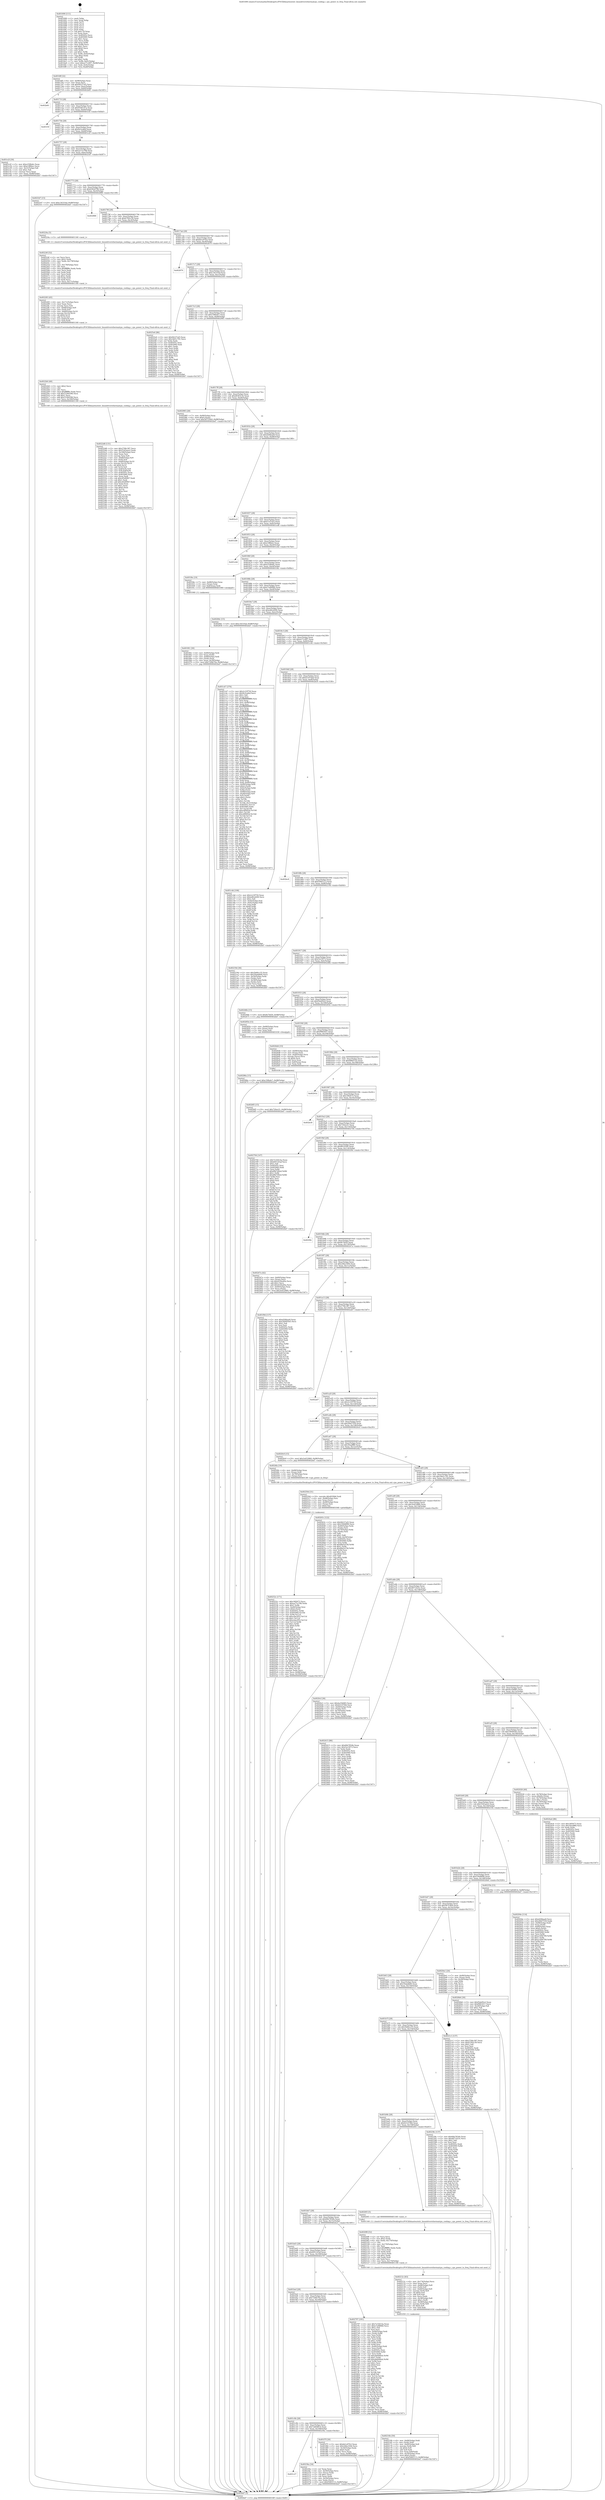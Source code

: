 digraph "0x401690" {
  label = "0x401690 (/mnt/c/Users/mathe/Desktop/tcc/POCII/binaries/extr_linuxdriversthermalcpu_cooling.c_cpu_power_to_freq_Final-ollvm.out::main(0))"
  labelloc = "t"
  node[shape=record]

  Entry [label="",width=0.3,height=0.3,shape=circle,fillcolor=black,style=filled]
  "0x4016ff" [label="{
     0x4016ff [32]\l
     | [instrs]\l
     &nbsp;&nbsp;0x4016ff \<+6\>: mov -0x98(%rbp),%eax\l
     &nbsp;&nbsp;0x401705 \<+2\>: mov %eax,%ecx\l
     &nbsp;&nbsp;0x401707 \<+6\>: sub $0x94237af3,%ecx\l
     &nbsp;&nbsp;0x40170d \<+6\>: mov %eax,-0xac(%rbp)\l
     &nbsp;&nbsp;0x401713 \<+6\>: mov %ecx,-0xb0(%rbp)\l
     &nbsp;&nbsp;0x401719 \<+6\>: je 0000000000402b81 \<main+0x14f1\>\l
  }"]
  "0x402b81" [label="{
     0x402b81\l
  }", style=dashed]
  "0x40171f" [label="{
     0x40171f [28]\l
     | [instrs]\l
     &nbsp;&nbsp;0x40171f \<+5\>: jmp 0000000000401724 \<main+0x94\>\l
     &nbsp;&nbsp;0x401724 \<+6\>: mov -0xac(%rbp),%eax\l
     &nbsp;&nbsp;0x40172a \<+5\>: sub $0x9546147a,%eax\l
     &nbsp;&nbsp;0x40172f \<+6\>: mov %eax,-0xb4(%rbp)\l
     &nbsp;&nbsp;0x401735 \<+6\>: je 0000000000401f3f \<main+0x8af\>\l
  }"]
  Exit [label="",width=0.3,height=0.3,shape=circle,fillcolor=black,style=filled,peripheries=2]
  "0x401f3f" [label="{
     0x401f3f\l
  }", style=dashed]
  "0x40173b" [label="{
     0x40173b [28]\l
     | [instrs]\l
     &nbsp;&nbsp;0x40173b \<+5\>: jmp 0000000000401740 \<main+0xb0\>\l
     &nbsp;&nbsp;0x401740 \<+6\>: mov -0xac(%rbp),%eax\l
     &nbsp;&nbsp;0x401746 \<+5\>: sub $0x9e3ca8ef,%eax\l
     &nbsp;&nbsp;0x40174b \<+6\>: mov %eax,-0xb8(%rbp)\l
     &nbsp;&nbsp;0x401751 \<+6\>: je 0000000000401e2f \<main+0x79f\>\l
  }"]
  "0x40286a" [label="{
     0x40286a [15]\l
     | [instrs]\l
     &nbsp;&nbsp;0x40286a \<+10\>: movl $0xc598afe7,-0x98(%rbp)\l
     &nbsp;&nbsp;0x402874 \<+5\>: jmp 0000000000402bd7 \<main+0x1547\>\l
  }"]
  "0x401e2f" [label="{
     0x401e2f [30]\l
     | [instrs]\l
     &nbsp;&nbsp;0x401e2f \<+5\>: mov $0xe258fa6c,%eax\l
     &nbsp;&nbsp;0x401e34 \<+5\>: mov $0xe1ff6bec,%ecx\l
     &nbsp;&nbsp;0x401e39 \<+3\>: mov -0x31(%rbp),%dl\l
     &nbsp;&nbsp;0x401e3c \<+3\>: test $0x1,%dl\l
     &nbsp;&nbsp;0x401e3f \<+3\>: cmovne %ecx,%eax\l
     &nbsp;&nbsp;0x401e42 \<+6\>: mov %eax,-0x98(%rbp)\l
     &nbsp;&nbsp;0x401e48 \<+5\>: jmp 0000000000402bd7 \<main+0x1547\>\l
  }"]
  "0x401757" [label="{
     0x401757 [28]\l
     | [instrs]\l
     &nbsp;&nbsp;0x401757 \<+5\>: jmp 000000000040175c \<main+0xcc\>\l
     &nbsp;&nbsp;0x40175c \<+6\>: mov -0xac(%rbp),%eax\l
     &nbsp;&nbsp;0x401762 \<+5\>: sub $0xaa71e708,%eax\l
     &nbsp;&nbsp;0x401767 \<+6\>: mov %eax,-0xbc(%rbp)\l
     &nbsp;&nbsp;0x40176d \<+6\>: je 00000000004025d7 \<main+0xf47\>\l
  }"]
  "0x4026f5" [label="{
     0x4026f5 [15]\l
     | [instrs]\l
     &nbsp;&nbsp;0x4026f5 \<+10\>: movl $0x720ee21,-0x98(%rbp)\l
     &nbsp;&nbsp;0x4026ff \<+5\>: jmp 0000000000402bd7 \<main+0x1547\>\l
  }"]
  "0x4025d7" [label="{
     0x4025d7 [15]\l
     | [instrs]\l
     &nbsp;&nbsp;0x4025d7 \<+10\>: movl $0xc34310af,-0x98(%rbp)\l
     &nbsp;&nbsp;0x4025e1 \<+5\>: jmp 0000000000402bd7 \<main+0x1547\>\l
  }"]
  "0x401773" [label="{
     0x401773 [28]\l
     | [instrs]\l
     &nbsp;&nbsp;0x401773 \<+5\>: jmp 0000000000401778 \<main+0xe8\>\l
     &nbsp;&nbsp;0x401778 \<+6\>: mov -0xac(%rbp),%eax\l
     &nbsp;&nbsp;0x40177e \<+5\>: sub $0xb582d796,%eax\l
     &nbsp;&nbsp;0x401783 \<+6\>: mov %eax,-0xc0(%rbp)\l
     &nbsp;&nbsp;0x401789 \<+6\>: je 0000000000402888 \<main+0x11f8\>\l
  }"]
  "0x40252c" [label="{
     0x40252c [171]\l
     | [instrs]\l
     &nbsp;&nbsp;0x40252c \<+5\>: mov $0x18f2673,%ecx\l
     &nbsp;&nbsp;0x402531 \<+5\>: mov $0xaa71e708,%edx\l
     &nbsp;&nbsp;0x402536 \<+3\>: mov $0x1,%r8b\l
     &nbsp;&nbsp;0x402539 \<+4\>: mov -0x40(%rbp),%rsi\l
     &nbsp;&nbsp;0x40253d \<+6\>: movl $0x0,(%rsi)\l
     &nbsp;&nbsp;0x402543 \<+8\>: mov 0x40505c,%r9d\l
     &nbsp;&nbsp;0x40254b \<+8\>: mov 0x405060,%r10d\l
     &nbsp;&nbsp;0x402553 \<+3\>: mov %r9d,%r11d\l
     &nbsp;&nbsp;0x402556 \<+7\>: sub $0xceba3f52,%r11d\l
     &nbsp;&nbsp;0x40255d \<+4\>: sub $0x1,%r11d\l
     &nbsp;&nbsp;0x402561 \<+7\>: add $0xceba3f52,%r11d\l
     &nbsp;&nbsp;0x402568 \<+4\>: imul %r11d,%r9d\l
     &nbsp;&nbsp;0x40256c \<+4\>: and $0x1,%r9d\l
     &nbsp;&nbsp;0x402570 \<+4\>: cmp $0x0,%r9d\l
     &nbsp;&nbsp;0x402574 \<+3\>: sete %bl\l
     &nbsp;&nbsp;0x402577 \<+4\>: cmp $0xa,%r10d\l
     &nbsp;&nbsp;0x40257b \<+4\>: setl %r14b\l
     &nbsp;&nbsp;0x40257f \<+3\>: mov %bl,%r15b\l
     &nbsp;&nbsp;0x402582 \<+4\>: xor $0xff,%r15b\l
     &nbsp;&nbsp;0x402586 \<+3\>: mov %r14b,%r12b\l
     &nbsp;&nbsp;0x402589 \<+4\>: xor $0xff,%r12b\l
     &nbsp;&nbsp;0x40258d \<+4\>: xor $0x1,%r8b\l
     &nbsp;&nbsp;0x402591 \<+3\>: mov %r15b,%r13b\l
     &nbsp;&nbsp;0x402594 \<+4\>: and $0xff,%r13b\l
     &nbsp;&nbsp;0x402598 \<+3\>: and %r8b,%bl\l
     &nbsp;&nbsp;0x40259b \<+3\>: mov %r12b,%sil\l
     &nbsp;&nbsp;0x40259e \<+4\>: and $0xff,%sil\l
     &nbsp;&nbsp;0x4025a2 \<+3\>: and %r8b,%r14b\l
     &nbsp;&nbsp;0x4025a5 \<+3\>: or %bl,%r13b\l
     &nbsp;&nbsp;0x4025a8 \<+3\>: or %r14b,%sil\l
     &nbsp;&nbsp;0x4025ab \<+3\>: xor %sil,%r13b\l
     &nbsp;&nbsp;0x4025ae \<+3\>: or %r12b,%r15b\l
     &nbsp;&nbsp;0x4025b1 \<+4\>: xor $0xff,%r15b\l
     &nbsp;&nbsp;0x4025b5 \<+4\>: or $0x1,%r8b\l
     &nbsp;&nbsp;0x4025b9 \<+3\>: and %r8b,%r15b\l
     &nbsp;&nbsp;0x4025bc \<+3\>: or %r15b,%r13b\l
     &nbsp;&nbsp;0x4025bf \<+4\>: test $0x1,%r13b\l
     &nbsp;&nbsp;0x4025c3 \<+3\>: cmovne %edx,%ecx\l
     &nbsp;&nbsp;0x4025c6 \<+6\>: mov %ecx,-0x98(%rbp)\l
     &nbsp;&nbsp;0x4025cc \<+6\>: mov %eax,-0x184(%rbp)\l
     &nbsp;&nbsp;0x4025d2 \<+5\>: jmp 0000000000402bd7 \<main+0x1547\>\l
  }"]
  "0x402888" [label="{
     0x402888\l
  }", style=dashed]
  "0x40178f" [label="{
     0x40178f [28]\l
     | [instrs]\l
     &nbsp;&nbsp;0x40178f \<+5\>: jmp 0000000000401794 \<main+0x104\>\l
     &nbsp;&nbsp;0x401794 \<+6\>: mov -0xac(%rbp),%eax\l
     &nbsp;&nbsp;0x40179a \<+5\>: sub $0xb7f92c39,%eax\l
     &nbsp;&nbsp;0x40179f \<+6\>: mov %eax,-0xc4(%rbp)\l
     &nbsp;&nbsp;0x4017a5 \<+6\>: je 000000000040224a \<main+0xbba\>\l
  }"]
  "0x40250d" [label="{
     0x40250d [31]\l
     | [instrs]\l
     &nbsp;&nbsp;0x40250d \<+10\>: movabs $0x4030b6,%rdi\l
     &nbsp;&nbsp;0x402517 \<+4\>: mov -0x48(%rbp),%rsi\l
     &nbsp;&nbsp;0x40251b \<+3\>: mov %rax,(%rsi)\l
     &nbsp;&nbsp;0x40251e \<+4\>: mov -0x48(%rbp),%rax\l
     &nbsp;&nbsp;0x402522 \<+3\>: mov (%rax),%rsi\l
     &nbsp;&nbsp;0x402525 \<+2\>: mov $0x0,%al\l
     &nbsp;&nbsp;0x402527 \<+5\>: call 0000000000401040 \<printf@plt\>\l
     | [calls]\l
     &nbsp;&nbsp;0x401040 \{1\} (unknown)\l
  }"]
  "0x40224a" [label="{
     0x40224a [5]\l
     | [instrs]\l
     &nbsp;&nbsp;0x40224a \<+5\>: call 0000000000401160 \<next_i\>\l
     | [calls]\l
     &nbsp;&nbsp;0x401160 \{1\} (/mnt/c/Users/mathe/Desktop/tcc/POCII/binaries/extr_linuxdriversthermalcpu_cooling.c_cpu_power_to_freq_Final-ollvm.out::next_i)\l
  }"]
  "0x4017ab" [label="{
     0x4017ab [28]\l
     | [instrs]\l
     &nbsp;&nbsp;0x4017ab \<+5\>: jmp 00000000004017b0 \<main+0x120\>\l
     &nbsp;&nbsp;0x4017b0 \<+6\>: mov -0xac(%rbp),%eax\l
     &nbsp;&nbsp;0x4017b6 \<+5\>: sub $0xbb1e97b3,%eax\l
     &nbsp;&nbsp;0x4017bb \<+6\>: mov %eax,-0xc8(%rbp)\l
     &nbsp;&nbsp;0x4017c1 \<+6\>: je 0000000000402879 \<main+0x11e9\>\l
  }"]
  "0x401c27" [label="{
     0x401c27\l
  }", style=dashed]
  "0x402879" [label="{
     0x402879\l
  }", style=dashed]
  "0x4017c7" [label="{
     0x4017c7 [28]\l
     | [instrs]\l
     &nbsp;&nbsp;0x4017c7 \<+5\>: jmp 00000000004017cc \<main+0x13c\>\l
     &nbsp;&nbsp;0x4017cc \<+6\>: mov -0xac(%rbp),%eax\l
     &nbsp;&nbsp;0x4017d2 \<+5\>: sub $0xc34310af,%eax\l
     &nbsp;&nbsp;0x4017d7 \<+6\>: mov %eax,-0xcc(%rbp)\l
     &nbsp;&nbsp;0x4017dd \<+6\>: je 00000000004025e6 \<main+0xf56\>\l
  }"]
  "0x40236a" [label="{
     0x40236a [34]\l
     | [instrs]\l
     &nbsp;&nbsp;0x40236a \<+2\>: xor %eax,%eax\l
     &nbsp;&nbsp;0x40236c \<+4\>: mov -0x50(%rbp),%rcx\l
     &nbsp;&nbsp;0x402370 \<+2\>: mov (%rcx),%edx\l
     &nbsp;&nbsp;0x402372 \<+3\>: sub $0x1,%eax\l
     &nbsp;&nbsp;0x402375 \<+2\>: sub %eax,%edx\l
     &nbsp;&nbsp;0x402377 \<+4\>: mov -0x50(%rbp),%rcx\l
     &nbsp;&nbsp;0x40237b \<+2\>: mov %edx,(%rcx)\l
     &nbsp;&nbsp;0x40237d \<+10\>: movl $0xf3065113,-0x98(%rbp)\l
     &nbsp;&nbsp;0x402387 \<+5\>: jmp 0000000000402bd7 \<main+0x1547\>\l
  }"]
  "0x4025e6" [label="{
     0x4025e6 [86]\l
     | [instrs]\l
     &nbsp;&nbsp;0x4025e6 \<+5\>: mov $0x94237af3,%eax\l
     &nbsp;&nbsp;0x4025eb \<+5\>: mov $0x34d1c791,%ecx\l
     &nbsp;&nbsp;0x4025f0 \<+2\>: xor %edx,%edx\l
     &nbsp;&nbsp;0x4025f2 \<+7\>: mov 0x40505c,%esi\l
     &nbsp;&nbsp;0x4025f9 \<+7\>: mov 0x405060,%edi\l
     &nbsp;&nbsp;0x402600 \<+3\>: sub $0x1,%edx\l
     &nbsp;&nbsp;0x402603 \<+3\>: mov %esi,%r8d\l
     &nbsp;&nbsp;0x402606 \<+3\>: add %edx,%r8d\l
     &nbsp;&nbsp;0x402609 \<+4\>: imul %r8d,%esi\l
     &nbsp;&nbsp;0x40260d \<+3\>: and $0x1,%esi\l
     &nbsp;&nbsp;0x402610 \<+3\>: cmp $0x0,%esi\l
     &nbsp;&nbsp;0x402613 \<+4\>: sete %r9b\l
     &nbsp;&nbsp;0x402617 \<+3\>: cmp $0xa,%edi\l
     &nbsp;&nbsp;0x40261a \<+4\>: setl %r10b\l
     &nbsp;&nbsp;0x40261e \<+3\>: mov %r9b,%r11b\l
     &nbsp;&nbsp;0x402621 \<+3\>: and %r10b,%r11b\l
     &nbsp;&nbsp;0x402624 \<+3\>: xor %r10b,%r9b\l
     &nbsp;&nbsp;0x402627 \<+3\>: or %r9b,%r11b\l
     &nbsp;&nbsp;0x40262a \<+4\>: test $0x1,%r11b\l
     &nbsp;&nbsp;0x40262e \<+3\>: cmovne %ecx,%eax\l
     &nbsp;&nbsp;0x402631 \<+6\>: mov %eax,-0x98(%rbp)\l
     &nbsp;&nbsp;0x402637 \<+5\>: jmp 0000000000402bd7 \<main+0x1547\>\l
  }"]
  "0x4017e3" [label="{
     0x4017e3 [28]\l
     | [instrs]\l
     &nbsp;&nbsp;0x4017e3 \<+5\>: jmp 00000000004017e8 \<main+0x158\>\l
     &nbsp;&nbsp;0x4017e8 \<+6\>: mov -0xac(%rbp),%eax\l
     &nbsp;&nbsp;0x4017ee \<+5\>: sub $0xc598afe7,%eax\l
     &nbsp;&nbsp;0x4017f3 \<+6\>: mov %eax,-0xd0(%rbp)\l
     &nbsp;&nbsp;0x4017f9 \<+6\>: je 0000000000402985 \<main+0x12f5\>\l
  }"]
  "0x4022d8" [label="{
     0x4022d8 [131]\l
     | [instrs]\l
     &nbsp;&nbsp;0x4022d8 \<+5\>: mov $0x2706c387,%ecx\l
     &nbsp;&nbsp;0x4022dd \<+5\>: mov $0x5545aee2,%edx\l
     &nbsp;&nbsp;0x4022e2 \<+6\>: mov -0x180(%rbp),%esi\l
     &nbsp;&nbsp;0x4022e8 \<+3\>: imul %eax,%esi\l
     &nbsp;&nbsp;0x4022eb \<+3\>: movslq %esi,%r8\l
     &nbsp;&nbsp;0x4022ee \<+4\>: mov -0x68(%rbp),%r9\l
     &nbsp;&nbsp;0x4022f2 \<+3\>: mov (%r9),%r9\l
     &nbsp;&nbsp;0x4022f5 \<+4\>: mov -0x60(%rbp),%r10\l
     &nbsp;&nbsp;0x4022f9 \<+3\>: movslq (%r10),%r10\l
     &nbsp;&nbsp;0x4022fc \<+4\>: shl $0x4,%r10\l
     &nbsp;&nbsp;0x402300 \<+3\>: add %r10,%r9\l
     &nbsp;&nbsp;0x402303 \<+4\>: mov 0x8(%r9),%r9\l
     &nbsp;&nbsp;0x402307 \<+4\>: mov %r8,0x8(%r9)\l
     &nbsp;&nbsp;0x40230b \<+7\>: mov 0x40505c,%eax\l
     &nbsp;&nbsp;0x402312 \<+7\>: mov 0x405060,%esi\l
     &nbsp;&nbsp;0x402319 \<+2\>: mov %eax,%edi\l
     &nbsp;&nbsp;0x40231b \<+6\>: sub $0xc65d0067,%edi\l
     &nbsp;&nbsp;0x402321 \<+3\>: sub $0x1,%edi\l
     &nbsp;&nbsp;0x402324 \<+6\>: add $0xc65d0067,%edi\l
     &nbsp;&nbsp;0x40232a \<+3\>: imul %edi,%eax\l
     &nbsp;&nbsp;0x40232d \<+3\>: and $0x1,%eax\l
     &nbsp;&nbsp;0x402330 \<+3\>: cmp $0x0,%eax\l
     &nbsp;&nbsp;0x402333 \<+4\>: sete %r11b\l
     &nbsp;&nbsp;0x402337 \<+3\>: cmp $0xa,%esi\l
     &nbsp;&nbsp;0x40233a \<+3\>: setl %bl\l
     &nbsp;&nbsp;0x40233d \<+3\>: mov %r11b,%r14b\l
     &nbsp;&nbsp;0x402340 \<+3\>: and %bl,%r14b\l
     &nbsp;&nbsp;0x402343 \<+3\>: xor %bl,%r11b\l
     &nbsp;&nbsp;0x402346 \<+3\>: or %r11b,%r14b\l
     &nbsp;&nbsp;0x402349 \<+4\>: test $0x1,%r14b\l
     &nbsp;&nbsp;0x40234d \<+3\>: cmovne %edx,%ecx\l
     &nbsp;&nbsp;0x402350 \<+6\>: mov %ecx,-0x98(%rbp)\l
     &nbsp;&nbsp;0x402356 \<+5\>: jmp 0000000000402bd7 \<main+0x1547\>\l
  }"]
  "0x402985" [label="{
     0x402985 [28]\l
     | [instrs]\l
     &nbsp;&nbsp;0x402985 \<+7\>: mov -0x90(%rbp),%rax\l
     &nbsp;&nbsp;0x40298c \<+6\>: movl $0x0,(%rax)\l
     &nbsp;&nbsp;0x402992 \<+10\>: movl $0x58753fe0,-0x98(%rbp)\l
     &nbsp;&nbsp;0x40299c \<+5\>: jmp 0000000000402bd7 \<main+0x1547\>\l
  }"]
  "0x4017ff" [label="{
     0x4017ff [28]\l
     | [instrs]\l
     &nbsp;&nbsp;0x4017ff \<+5\>: jmp 0000000000401804 \<main+0x174\>\l
     &nbsp;&nbsp;0x401804 \<+6\>: mov -0xac(%rbp),%eax\l
     &nbsp;&nbsp;0x40180a \<+5\>: sub $0xd0363c3e,%eax\l
     &nbsp;&nbsp;0x40180f \<+6\>: mov %eax,-0xd4(%rbp)\l
     &nbsp;&nbsp;0x401815 \<+6\>: je 0000000000402976 \<main+0x12e6\>\l
  }"]
  "0x4022b0" [label="{
     0x4022b0 [40]\l
     | [instrs]\l
     &nbsp;&nbsp;0x4022b0 \<+5\>: mov $0x2,%ecx\l
     &nbsp;&nbsp;0x4022b5 \<+1\>: cltd\l
     &nbsp;&nbsp;0x4022b6 \<+2\>: idiv %ecx\l
     &nbsp;&nbsp;0x4022b8 \<+6\>: imul $0xfffffffe,%edx,%ecx\l
     &nbsp;&nbsp;0x4022be \<+6\>: sub $0x53364396,%ecx\l
     &nbsp;&nbsp;0x4022c4 \<+3\>: add $0x1,%ecx\l
     &nbsp;&nbsp;0x4022c7 \<+6\>: add $0x53364396,%ecx\l
     &nbsp;&nbsp;0x4022cd \<+6\>: mov %ecx,-0x180(%rbp)\l
     &nbsp;&nbsp;0x4022d3 \<+5\>: call 0000000000401160 \<next_i\>\l
     | [calls]\l
     &nbsp;&nbsp;0x401160 \{1\} (/mnt/c/Users/mathe/Desktop/tcc/POCII/binaries/extr_linuxdriversthermalcpu_cooling.c_cpu_power_to_freq_Final-ollvm.out::next_i)\l
  }"]
  "0x402976" [label="{
     0x402976\l
  }", style=dashed]
  "0x40181b" [label="{
     0x40181b [28]\l
     | [instrs]\l
     &nbsp;&nbsp;0x40181b \<+5\>: jmp 0000000000401820 \<main+0x190\>\l
     &nbsp;&nbsp;0x401820 \<+6\>: mov -0xac(%rbp),%eax\l
     &nbsp;&nbsp;0x401826 \<+5\>: sub $0xd2f4bae8,%eax\l
     &nbsp;&nbsp;0x40182b \<+6\>: mov %eax,-0xd8(%rbp)\l
     &nbsp;&nbsp;0x401831 \<+6\>: je 0000000000402a1f \<main+0x138f\>\l
  }"]
  "0x402283" [label="{
     0x402283 [45]\l
     | [instrs]\l
     &nbsp;&nbsp;0x402283 \<+6\>: mov -0x17c(%rbp),%ecx\l
     &nbsp;&nbsp;0x402289 \<+3\>: imul %eax,%ecx\l
     &nbsp;&nbsp;0x40228c \<+3\>: movslq %ecx,%r8\l
     &nbsp;&nbsp;0x40228f \<+4\>: mov -0x68(%rbp),%r9\l
     &nbsp;&nbsp;0x402293 \<+3\>: mov (%r9),%r9\l
     &nbsp;&nbsp;0x402296 \<+4\>: mov -0x60(%rbp),%r10\l
     &nbsp;&nbsp;0x40229a \<+3\>: movslq (%r10),%r10\l
     &nbsp;&nbsp;0x40229d \<+4\>: shl $0x4,%r10\l
     &nbsp;&nbsp;0x4022a1 \<+3\>: add %r10,%r9\l
     &nbsp;&nbsp;0x4022a4 \<+4\>: mov 0x8(%r9),%r9\l
     &nbsp;&nbsp;0x4022a8 \<+3\>: mov %r8,(%r9)\l
     &nbsp;&nbsp;0x4022ab \<+5\>: call 0000000000401160 \<next_i\>\l
     | [calls]\l
     &nbsp;&nbsp;0x401160 \{1\} (/mnt/c/Users/mathe/Desktop/tcc/POCII/binaries/extr_linuxdriversthermalcpu_cooling.c_cpu_power_to_freq_Final-ollvm.out::next_i)\l
  }"]
  "0x402a1f" [label="{
     0x402a1f\l
  }", style=dashed]
  "0x401837" [label="{
     0x401837 [28]\l
     | [instrs]\l
     &nbsp;&nbsp;0x401837 \<+5\>: jmp 000000000040183c \<main+0x1ac\>\l
     &nbsp;&nbsp;0x40183c \<+6\>: mov -0xac(%rbp),%eax\l
     &nbsp;&nbsp;0x401842 \<+5\>: sub $0xe1cf7aa3,%eax\l
     &nbsp;&nbsp;0x401847 \<+6\>: mov %eax,-0xdc(%rbp)\l
     &nbsp;&nbsp;0x40184d \<+6\>: je 0000000000401ed6 \<main+0x846\>\l
  }"]
  "0x40224f" [label="{
     0x40224f [52]\l
     | [instrs]\l
     &nbsp;&nbsp;0x40224f \<+2\>: xor %ecx,%ecx\l
     &nbsp;&nbsp;0x402251 \<+5\>: mov $0x2,%edx\l
     &nbsp;&nbsp;0x402256 \<+6\>: mov %edx,-0x178(%rbp)\l
     &nbsp;&nbsp;0x40225c \<+1\>: cltd\l
     &nbsp;&nbsp;0x40225d \<+6\>: mov -0x178(%rbp),%esi\l
     &nbsp;&nbsp;0x402263 \<+2\>: idiv %esi\l
     &nbsp;&nbsp;0x402265 \<+6\>: imul $0xfffffffe,%edx,%edx\l
     &nbsp;&nbsp;0x40226b \<+2\>: mov %ecx,%edi\l
     &nbsp;&nbsp;0x40226d \<+2\>: sub %edx,%edi\l
     &nbsp;&nbsp;0x40226f \<+2\>: mov %ecx,%edx\l
     &nbsp;&nbsp;0x402271 \<+3\>: sub $0x1,%edx\l
     &nbsp;&nbsp;0x402274 \<+2\>: add %edx,%edi\l
     &nbsp;&nbsp;0x402276 \<+2\>: sub %edi,%ecx\l
     &nbsp;&nbsp;0x402278 \<+6\>: mov %ecx,-0x17c(%rbp)\l
     &nbsp;&nbsp;0x40227e \<+5\>: call 0000000000401160 \<next_i\>\l
     | [calls]\l
     &nbsp;&nbsp;0x401160 \{1\} (/mnt/c/Users/mathe/Desktop/tcc/POCII/binaries/extr_linuxdriversthermalcpu_cooling.c_cpu_power_to_freq_Final-ollvm.out::next_i)\l
  }"]
  "0x401ed6" [label="{
     0x401ed6\l
  }", style=dashed]
  "0x401853" [label="{
     0x401853 [28]\l
     | [instrs]\l
     &nbsp;&nbsp;0x401853 \<+5\>: jmp 0000000000401858 \<main+0x1c8\>\l
     &nbsp;&nbsp;0x401858 \<+6\>: mov -0xac(%rbp),%eax\l
     &nbsp;&nbsp;0x40185e \<+5\>: sub $0xe1ff6bec,%eax\l
     &nbsp;&nbsp;0x401863 \<+6\>: mov %eax,-0xe0(%rbp)\l
     &nbsp;&nbsp;0x401869 \<+6\>: je 0000000000401e4d \<main+0x7bd\>\l
  }"]
  "0x40216b" [label="{
     0x40216b [50]\l
     | [instrs]\l
     &nbsp;&nbsp;0x40216b \<+4\>: mov -0x68(%rbp),%rdi\l
     &nbsp;&nbsp;0x40216f \<+3\>: mov (%rdi),%rdi\l
     &nbsp;&nbsp;0x402172 \<+4\>: mov -0x60(%rbp),%r8\l
     &nbsp;&nbsp;0x402176 \<+3\>: movslq (%r8),%r8\l
     &nbsp;&nbsp;0x402179 \<+4\>: shl $0x4,%r8\l
     &nbsp;&nbsp;0x40217d \<+3\>: add %r8,%rdi\l
     &nbsp;&nbsp;0x402180 \<+4\>: mov %rax,0x8(%rdi)\l
     &nbsp;&nbsp;0x402184 \<+4\>: mov -0x50(%rbp),%rax\l
     &nbsp;&nbsp;0x402188 \<+6\>: movl $0x0,(%rax)\l
     &nbsp;&nbsp;0x40218e \<+10\>: movl $0xf3065113,-0x98(%rbp)\l
     &nbsp;&nbsp;0x402198 \<+5\>: jmp 0000000000402bd7 \<main+0x1547\>\l
  }"]
  "0x401e4d" [label="{
     0x401e4d\l
  }", style=dashed]
  "0x40186f" [label="{
     0x40186f [28]\l
     | [instrs]\l
     &nbsp;&nbsp;0x40186f \<+5\>: jmp 0000000000401874 \<main+0x1e4\>\l
     &nbsp;&nbsp;0x401874 \<+6\>: mov -0xac(%rbp),%eax\l
     &nbsp;&nbsp;0x40187a \<+5\>: sub $0xe258fa6c,%eax\l
     &nbsp;&nbsp;0x40187f \<+6\>: mov %eax,-0xe4(%rbp)\l
     &nbsp;&nbsp;0x401885 \<+6\>: je 0000000000401f4e \<main+0x8be\>\l
  }"]
  "0x40212c" [label="{
     0x40212c [63]\l
     | [instrs]\l
     &nbsp;&nbsp;0x40212c \<+6\>: mov -0x174(%rbp),%ecx\l
     &nbsp;&nbsp;0x402132 \<+3\>: imul %eax,%ecx\l
     &nbsp;&nbsp;0x402135 \<+4\>: mov -0x68(%rbp),%r8\l
     &nbsp;&nbsp;0x402139 \<+3\>: mov (%r8),%r8\l
     &nbsp;&nbsp;0x40213c \<+4\>: mov -0x60(%rbp),%r9\l
     &nbsp;&nbsp;0x402140 \<+3\>: movslq (%r9),%r9\l
     &nbsp;&nbsp;0x402143 \<+4\>: shl $0x4,%r9\l
     &nbsp;&nbsp;0x402147 \<+3\>: add %r9,%r8\l
     &nbsp;&nbsp;0x40214a \<+3\>: mov %ecx,(%r8)\l
     &nbsp;&nbsp;0x40214d \<+4\>: mov -0x58(%rbp),%r8\l
     &nbsp;&nbsp;0x402151 \<+7\>: movl $0x1,(%r8)\l
     &nbsp;&nbsp;0x402158 \<+4\>: mov -0x58(%rbp),%r8\l
     &nbsp;&nbsp;0x40215c \<+3\>: movslq (%r8),%r8\l
     &nbsp;&nbsp;0x40215f \<+4\>: shl $0x4,%r8\l
     &nbsp;&nbsp;0x402163 \<+3\>: mov %r8,%rdi\l
     &nbsp;&nbsp;0x402166 \<+5\>: call 0000000000401050 \<malloc@plt\>\l
     | [calls]\l
     &nbsp;&nbsp;0x401050 \{1\} (unknown)\l
  }"]
  "0x401f4e" [label="{
     0x401f4e [19]\l
     | [instrs]\l
     &nbsp;&nbsp;0x401f4e \<+7\>: mov -0x88(%rbp),%rax\l
     &nbsp;&nbsp;0x401f55 \<+3\>: mov (%rax),%rax\l
     &nbsp;&nbsp;0x401f58 \<+4\>: mov 0x8(%rax),%rdi\l
     &nbsp;&nbsp;0x401f5c \<+5\>: call 0000000000401060 \<atoi@plt\>\l
     | [calls]\l
     &nbsp;&nbsp;0x401060 \{1\} (unknown)\l
  }"]
  "0x40188b" [label="{
     0x40188b [28]\l
     | [instrs]\l
     &nbsp;&nbsp;0x40188b \<+5\>: jmp 0000000000401890 \<main+0x200\>\l
     &nbsp;&nbsp;0x401890 \<+6\>: mov -0xac(%rbp),%eax\l
     &nbsp;&nbsp;0x401896 \<+5\>: sub $0xe7a98966,%eax\l
     &nbsp;&nbsp;0x40189b \<+6\>: mov %eax,-0xe8(%rbp)\l
     &nbsp;&nbsp;0x4018a1 \<+6\>: je 000000000040284c \<main+0x11bc\>\l
  }"]
  "0x4020f8" [label="{
     0x4020f8 [52]\l
     | [instrs]\l
     &nbsp;&nbsp;0x4020f8 \<+2\>: xor %ecx,%ecx\l
     &nbsp;&nbsp;0x4020fa \<+5\>: mov $0x2,%edx\l
     &nbsp;&nbsp;0x4020ff \<+6\>: mov %edx,-0x170(%rbp)\l
     &nbsp;&nbsp;0x402105 \<+1\>: cltd\l
     &nbsp;&nbsp;0x402106 \<+6\>: mov -0x170(%rbp),%esi\l
     &nbsp;&nbsp;0x40210c \<+2\>: idiv %esi\l
     &nbsp;&nbsp;0x40210e \<+6\>: imul $0xfffffffe,%edx,%edx\l
     &nbsp;&nbsp;0x402114 \<+2\>: mov %ecx,%edi\l
     &nbsp;&nbsp;0x402116 \<+2\>: sub %edx,%edi\l
     &nbsp;&nbsp;0x402118 \<+2\>: mov %ecx,%edx\l
     &nbsp;&nbsp;0x40211a \<+3\>: sub $0x1,%edx\l
     &nbsp;&nbsp;0x40211d \<+2\>: add %edx,%edi\l
     &nbsp;&nbsp;0x40211f \<+2\>: sub %edi,%ecx\l
     &nbsp;&nbsp;0x402121 \<+6\>: mov %ecx,-0x174(%rbp)\l
     &nbsp;&nbsp;0x402127 \<+5\>: call 0000000000401160 \<next_i\>\l
     | [calls]\l
     &nbsp;&nbsp;0x401160 \{1\} (/mnt/c/Users/mathe/Desktop/tcc/POCII/binaries/extr_linuxdriversthermalcpu_cooling.c_cpu_power_to_freq_Final-ollvm.out::next_i)\l
  }"]
  "0x40284c" [label="{
     0x40284c [15]\l
     | [instrs]\l
     &nbsp;&nbsp;0x40284c \<+10\>: movl $0xc34310af,-0x98(%rbp)\l
     &nbsp;&nbsp;0x402856 \<+5\>: jmp 0000000000402bd7 \<main+0x1547\>\l
  }"]
  "0x4018a7" [label="{
     0x4018a7 [28]\l
     | [instrs]\l
     &nbsp;&nbsp;0x4018a7 \<+5\>: jmp 00000000004018ac \<main+0x21c\>\l
     &nbsp;&nbsp;0x4018ac \<+6\>: mov -0xac(%rbp),%eax\l
     &nbsp;&nbsp;0x4018b2 \<+5\>: sub $0xed0cd200,%eax\l
     &nbsp;&nbsp;0x4018b7 \<+6\>: mov %eax,-0xec(%rbp)\l
     &nbsp;&nbsp;0x4018bd \<+6\>: je 0000000000401cb7 \<main+0x627\>\l
  }"]
  "0x40204e" [label="{
     0x40204e [114]\l
     | [instrs]\l
     &nbsp;&nbsp;0x40204e \<+5\>: mov $0xd2f4bae8,%ecx\l
     &nbsp;&nbsp;0x402053 \<+5\>: mov $0x2f447559,%edx\l
     &nbsp;&nbsp;0x402058 \<+4\>: mov -0x68(%rbp),%rdi\l
     &nbsp;&nbsp;0x40205c \<+3\>: mov %rax,(%rdi)\l
     &nbsp;&nbsp;0x40205f \<+4\>: mov -0x60(%rbp),%rax\l
     &nbsp;&nbsp;0x402063 \<+6\>: movl $0x0,(%rax)\l
     &nbsp;&nbsp;0x402069 \<+7\>: mov 0x40505c,%esi\l
     &nbsp;&nbsp;0x402070 \<+8\>: mov 0x405060,%r8d\l
     &nbsp;&nbsp;0x402078 \<+3\>: mov %esi,%r9d\l
     &nbsp;&nbsp;0x40207b \<+7\>: sub $0xa140b709,%r9d\l
     &nbsp;&nbsp;0x402082 \<+4\>: sub $0x1,%r9d\l
     &nbsp;&nbsp;0x402086 \<+7\>: add $0xa140b709,%r9d\l
     &nbsp;&nbsp;0x40208d \<+4\>: imul %r9d,%esi\l
     &nbsp;&nbsp;0x402091 \<+3\>: and $0x1,%esi\l
     &nbsp;&nbsp;0x402094 \<+3\>: cmp $0x0,%esi\l
     &nbsp;&nbsp;0x402097 \<+4\>: sete %r10b\l
     &nbsp;&nbsp;0x40209b \<+4\>: cmp $0xa,%r8d\l
     &nbsp;&nbsp;0x40209f \<+4\>: setl %r11b\l
     &nbsp;&nbsp;0x4020a3 \<+3\>: mov %r10b,%bl\l
     &nbsp;&nbsp;0x4020a6 \<+3\>: and %r11b,%bl\l
     &nbsp;&nbsp;0x4020a9 \<+3\>: xor %r11b,%r10b\l
     &nbsp;&nbsp;0x4020ac \<+3\>: or %r10b,%bl\l
     &nbsp;&nbsp;0x4020af \<+3\>: test $0x1,%bl\l
     &nbsp;&nbsp;0x4020b2 \<+3\>: cmovne %edx,%ecx\l
     &nbsp;&nbsp;0x4020b5 \<+6\>: mov %ecx,-0x98(%rbp)\l
     &nbsp;&nbsp;0x4020bb \<+5\>: jmp 0000000000402bd7 \<main+0x1547\>\l
  }"]
  "0x401cb7" [label="{
     0x401cb7 [376]\l
     | [instrs]\l
     &nbsp;&nbsp;0x401cb7 \<+5\>: mov $0x2c23f750,%eax\l
     &nbsp;&nbsp;0x401cbc \<+5\>: mov $0x9e3ca8ef,%ecx\l
     &nbsp;&nbsp;0x401cc1 \<+2\>: mov $0x1,%dl\l
     &nbsp;&nbsp;0x401cc3 \<+3\>: mov %rsp,%rsi\l
     &nbsp;&nbsp;0x401cc6 \<+4\>: add $0xfffffffffffffff0,%rsi\l
     &nbsp;&nbsp;0x401cca \<+3\>: mov %rsi,%rsp\l
     &nbsp;&nbsp;0x401ccd \<+7\>: mov %rsi,-0x90(%rbp)\l
     &nbsp;&nbsp;0x401cd4 \<+3\>: mov %rsp,%rsi\l
     &nbsp;&nbsp;0x401cd7 \<+4\>: add $0xfffffffffffffff0,%rsi\l
     &nbsp;&nbsp;0x401cdb \<+3\>: mov %rsi,%rsp\l
     &nbsp;&nbsp;0x401cde \<+3\>: mov %rsp,%rdi\l
     &nbsp;&nbsp;0x401ce1 \<+4\>: add $0xfffffffffffffff0,%rdi\l
     &nbsp;&nbsp;0x401ce5 \<+3\>: mov %rdi,%rsp\l
     &nbsp;&nbsp;0x401ce8 \<+7\>: mov %rdi,-0x88(%rbp)\l
     &nbsp;&nbsp;0x401cef \<+3\>: mov %rsp,%rdi\l
     &nbsp;&nbsp;0x401cf2 \<+4\>: add $0xfffffffffffffff0,%rdi\l
     &nbsp;&nbsp;0x401cf6 \<+3\>: mov %rdi,%rsp\l
     &nbsp;&nbsp;0x401cf9 \<+4\>: mov %rdi,-0x80(%rbp)\l
     &nbsp;&nbsp;0x401cfd \<+3\>: mov %rsp,%rdi\l
     &nbsp;&nbsp;0x401d00 \<+4\>: add $0xfffffffffffffff0,%rdi\l
     &nbsp;&nbsp;0x401d04 \<+3\>: mov %rdi,%rsp\l
     &nbsp;&nbsp;0x401d07 \<+4\>: mov %rdi,-0x78(%rbp)\l
     &nbsp;&nbsp;0x401d0b \<+3\>: mov %rsp,%rdi\l
     &nbsp;&nbsp;0x401d0e \<+4\>: add $0xfffffffffffffff0,%rdi\l
     &nbsp;&nbsp;0x401d12 \<+3\>: mov %rdi,%rsp\l
     &nbsp;&nbsp;0x401d15 \<+4\>: mov %rdi,-0x70(%rbp)\l
     &nbsp;&nbsp;0x401d19 \<+3\>: mov %rsp,%rdi\l
     &nbsp;&nbsp;0x401d1c \<+4\>: add $0xfffffffffffffff0,%rdi\l
     &nbsp;&nbsp;0x401d20 \<+3\>: mov %rdi,%rsp\l
     &nbsp;&nbsp;0x401d23 \<+4\>: mov %rdi,-0x68(%rbp)\l
     &nbsp;&nbsp;0x401d27 \<+3\>: mov %rsp,%rdi\l
     &nbsp;&nbsp;0x401d2a \<+4\>: add $0xfffffffffffffff0,%rdi\l
     &nbsp;&nbsp;0x401d2e \<+3\>: mov %rdi,%rsp\l
     &nbsp;&nbsp;0x401d31 \<+4\>: mov %rdi,-0x60(%rbp)\l
     &nbsp;&nbsp;0x401d35 \<+3\>: mov %rsp,%rdi\l
     &nbsp;&nbsp;0x401d38 \<+4\>: add $0xfffffffffffffff0,%rdi\l
     &nbsp;&nbsp;0x401d3c \<+3\>: mov %rdi,%rsp\l
     &nbsp;&nbsp;0x401d3f \<+4\>: mov %rdi,-0x58(%rbp)\l
     &nbsp;&nbsp;0x401d43 \<+3\>: mov %rsp,%rdi\l
     &nbsp;&nbsp;0x401d46 \<+4\>: add $0xfffffffffffffff0,%rdi\l
     &nbsp;&nbsp;0x401d4a \<+3\>: mov %rdi,%rsp\l
     &nbsp;&nbsp;0x401d4d \<+4\>: mov %rdi,-0x50(%rbp)\l
     &nbsp;&nbsp;0x401d51 \<+3\>: mov %rsp,%rdi\l
     &nbsp;&nbsp;0x401d54 \<+4\>: add $0xfffffffffffffff0,%rdi\l
     &nbsp;&nbsp;0x401d58 \<+3\>: mov %rdi,%rsp\l
     &nbsp;&nbsp;0x401d5b \<+4\>: mov %rdi,-0x48(%rbp)\l
     &nbsp;&nbsp;0x401d5f \<+3\>: mov %rsp,%rdi\l
     &nbsp;&nbsp;0x401d62 \<+4\>: add $0xfffffffffffffff0,%rdi\l
     &nbsp;&nbsp;0x401d66 \<+3\>: mov %rdi,%rsp\l
     &nbsp;&nbsp;0x401d69 \<+4\>: mov %rdi,-0x40(%rbp)\l
     &nbsp;&nbsp;0x401d6d \<+7\>: mov -0x90(%rbp),%rdi\l
     &nbsp;&nbsp;0x401d74 \<+6\>: movl $0x0,(%rdi)\l
     &nbsp;&nbsp;0x401d7a \<+7\>: mov -0x9c(%rbp),%r8d\l
     &nbsp;&nbsp;0x401d81 \<+3\>: mov %r8d,(%rsi)\l
     &nbsp;&nbsp;0x401d84 \<+7\>: mov -0x88(%rbp),%rdi\l
     &nbsp;&nbsp;0x401d8b \<+7\>: mov -0xa8(%rbp),%r9\l
     &nbsp;&nbsp;0x401d92 \<+3\>: mov %r9,(%rdi)\l
     &nbsp;&nbsp;0x401d95 \<+3\>: cmpl $0x2,(%rsi)\l
     &nbsp;&nbsp;0x401d98 \<+4\>: setne %r10b\l
     &nbsp;&nbsp;0x401d9c \<+4\>: and $0x1,%r10b\l
     &nbsp;&nbsp;0x401da0 \<+4\>: mov %r10b,-0x31(%rbp)\l
     &nbsp;&nbsp;0x401da4 \<+8\>: mov 0x40505c,%r11d\l
     &nbsp;&nbsp;0x401dac \<+7\>: mov 0x405060,%ebx\l
     &nbsp;&nbsp;0x401db3 \<+3\>: mov %r11d,%r14d\l
     &nbsp;&nbsp;0x401db6 \<+7\>: add $0xcdf90f2d,%r14d\l
     &nbsp;&nbsp;0x401dbd \<+4\>: sub $0x1,%r14d\l
     &nbsp;&nbsp;0x401dc1 \<+7\>: sub $0xcdf90f2d,%r14d\l
     &nbsp;&nbsp;0x401dc8 \<+4\>: imul %r14d,%r11d\l
     &nbsp;&nbsp;0x401dcc \<+4\>: and $0x1,%r11d\l
     &nbsp;&nbsp;0x401dd0 \<+4\>: cmp $0x0,%r11d\l
     &nbsp;&nbsp;0x401dd4 \<+4\>: sete %r10b\l
     &nbsp;&nbsp;0x401dd8 \<+3\>: cmp $0xa,%ebx\l
     &nbsp;&nbsp;0x401ddb \<+4\>: setl %r15b\l
     &nbsp;&nbsp;0x401ddf \<+3\>: mov %r10b,%r12b\l
     &nbsp;&nbsp;0x401de2 \<+4\>: xor $0xff,%r12b\l
     &nbsp;&nbsp;0x401de6 \<+3\>: mov %r15b,%r13b\l
     &nbsp;&nbsp;0x401de9 \<+4\>: xor $0xff,%r13b\l
     &nbsp;&nbsp;0x401ded \<+3\>: xor $0x0,%dl\l
     &nbsp;&nbsp;0x401df0 \<+3\>: mov %r12b,%sil\l
     &nbsp;&nbsp;0x401df3 \<+4\>: and $0x0,%sil\l
     &nbsp;&nbsp;0x401df7 \<+3\>: and %dl,%r10b\l
     &nbsp;&nbsp;0x401dfa \<+3\>: mov %r13b,%dil\l
     &nbsp;&nbsp;0x401dfd \<+4\>: and $0x0,%dil\l
     &nbsp;&nbsp;0x401e01 \<+3\>: and %dl,%r15b\l
     &nbsp;&nbsp;0x401e04 \<+3\>: or %r10b,%sil\l
     &nbsp;&nbsp;0x401e07 \<+3\>: or %r15b,%dil\l
     &nbsp;&nbsp;0x401e0a \<+3\>: xor %dil,%sil\l
     &nbsp;&nbsp;0x401e0d \<+3\>: or %r13b,%r12b\l
     &nbsp;&nbsp;0x401e10 \<+4\>: xor $0xff,%r12b\l
     &nbsp;&nbsp;0x401e14 \<+3\>: or $0x0,%dl\l
     &nbsp;&nbsp;0x401e17 \<+3\>: and %dl,%r12b\l
     &nbsp;&nbsp;0x401e1a \<+3\>: or %r12b,%sil\l
     &nbsp;&nbsp;0x401e1d \<+4\>: test $0x1,%sil\l
     &nbsp;&nbsp;0x401e21 \<+3\>: cmovne %ecx,%eax\l
     &nbsp;&nbsp;0x401e24 \<+6\>: mov %eax,-0x98(%rbp)\l
     &nbsp;&nbsp;0x401e2a \<+5\>: jmp 0000000000402bd7 \<main+0x1547\>\l
  }"]
  "0x4018c3" [label="{
     0x4018c3 [28]\l
     | [instrs]\l
     &nbsp;&nbsp;0x4018c3 \<+5\>: jmp 00000000004018c8 \<main+0x238\>\l
     &nbsp;&nbsp;0x4018c8 \<+6\>: mov -0xac(%rbp),%eax\l
     &nbsp;&nbsp;0x4018ce \<+5\>: sub $0xee71c697,%eax\l
     &nbsp;&nbsp;0x4018d3 \<+6\>: mov %eax,-0xf0(%rbp)\l
     &nbsp;&nbsp;0x4018d9 \<+6\>: je 0000000000401c4d \<main+0x5bd\>\l
  }"]
  "0x401c0b" [label="{
     0x401c0b [28]\l
     | [instrs]\l
     &nbsp;&nbsp;0x401c0b \<+5\>: jmp 0000000000401c10 \<main+0x580\>\l
     &nbsp;&nbsp;0x401c10 \<+6\>: mov -0xac(%rbp),%eax\l
     &nbsp;&nbsp;0x401c16 \<+5\>: sub $0x7a604814,%eax\l
     &nbsp;&nbsp;0x401c1b \<+6\>: mov %eax,-0x168(%rbp)\l
     &nbsp;&nbsp;0x401c21 \<+6\>: je 000000000040236a \<main+0xcda\>\l
  }"]
  "0x401c4d" [label="{
     0x401c4d [106]\l
     | [instrs]\l
     &nbsp;&nbsp;0x401c4d \<+5\>: mov $0x2c23f750,%eax\l
     &nbsp;&nbsp;0x401c52 \<+5\>: mov $0xed0cd200,%ecx\l
     &nbsp;&nbsp;0x401c57 \<+2\>: mov $0x1,%dl\l
     &nbsp;&nbsp;0x401c59 \<+7\>: mov -0x92(%rbp),%sil\l
     &nbsp;&nbsp;0x401c60 \<+7\>: mov -0x91(%rbp),%dil\l
     &nbsp;&nbsp;0x401c67 \<+3\>: mov %sil,%r8b\l
     &nbsp;&nbsp;0x401c6a \<+4\>: xor $0xff,%r8b\l
     &nbsp;&nbsp;0x401c6e \<+3\>: mov %dil,%r9b\l
     &nbsp;&nbsp;0x401c71 \<+4\>: xor $0xff,%r9b\l
     &nbsp;&nbsp;0x401c75 \<+3\>: xor $0x1,%dl\l
     &nbsp;&nbsp;0x401c78 \<+3\>: mov %r8b,%r10b\l
     &nbsp;&nbsp;0x401c7b \<+4\>: and $0xff,%r10b\l
     &nbsp;&nbsp;0x401c7f \<+3\>: and %dl,%sil\l
     &nbsp;&nbsp;0x401c82 \<+3\>: mov %r9b,%r11b\l
     &nbsp;&nbsp;0x401c85 \<+4\>: and $0xff,%r11b\l
     &nbsp;&nbsp;0x401c89 \<+3\>: and %dl,%dil\l
     &nbsp;&nbsp;0x401c8c \<+3\>: or %sil,%r10b\l
     &nbsp;&nbsp;0x401c8f \<+3\>: or %dil,%r11b\l
     &nbsp;&nbsp;0x401c92 \<+3\>: xor %r11b,%r10b\l
     &nbsp;&nbsp;0x401c95 \<+3\>: or %r9b,%r8b\l
     &nbsp;&nbsp;0x401c98 \<+4\>: xor $0xff,%r8b\l
     &nbsp;&nbsp;0x401c9c \<+3\>: or $0x1,%dl\l
     &nbsp;&nbsp;0x401c9f \<+3\>: and %dl,%r8b\l
     &nbsp;&nbsp;0x401ca2 \<+3\>: or %r8b,%r10b\l
     &nbsp;&nbsp;0x401ca5 \<+4\>: test $0x1,%r10b\l
     &nbsp;&nbsp;0x401ca9 \<+3\>: cmovne %ecx,%eax\l
     &nbsp;&nbsp;0x401cac \<+6\>: mov %eax,-0x98(%rbp)\l
     &nbsp;&nbsp;0x401cb2 \<+5\>: jmp 0000000000402bd7 \<main+0x1547\>\l
  }"]
  "0x4018df" [label="{
     0x4018df [28]\l
     | [instrs]\l
     &nbsp;&nbsp;0x4018df \<+5\>: jmp 00000000004018e4 \<main+0x254\>\l
     &nbsp;&nbsp;0x4018e4 \<+6\>: mov -0xac(%rbp),%eax\l
     &nbsp;&nbsp;0x4018ea \<+5\>: sub $0xf21974a6,%eax\l
     &nbsp;&nbsp;0x4018ef \<+6\>: mov %eax,-0xf4(%rbp)\l
     &nbsp;&nbsp;0x4018f5 \<+6\>: je 0000000000402bc8 \<main+0x1538\>\l
  }"]
  "0x402bd7" [label="{
     0x402bd7 [5]\l
     | [instrs]\l
     &nbsp;&nbsp;0x402bd7 \<+5\>: jmp 00000000004016ff \<main+0x6f\>\l
  }"]
  "0x401690" [label="{
     0x401690 [111]\l
     | [instrs]\l
     &nbsp;&nbsp;0x401690 \<+1\>: push %rbp\l
     &nbsp;&nbsp;0x401691 \<+3\>: mov %rsp,%rbp\l
     &nbsp;&nbsp;0x401694 \<+2\>: push %r15\l
     &nbsp;&nbsp;0x401696 \<+2\>: push %r14\l
     &nbsp;&nbsp;0x401698 \<+2\>: push %r13\l
     &nbsp;&nbsp;0x40169a \<+2\>: push %r12\l
     &nbsp;&nbsp;0x40169c \<+1\>: push %rbx\l
     &nbsp;&nbsp;0x40169d \<+7\>: sub $0x178,%rsp\l
     &nbsp;&nbsp;0x4016a4 \<+2\>: xor %eax,%eax\l
     &nbsp;&nbsp;0x4016a6 \<+7\>: mov 0x40505c,%ecx\l
     &nbsp;&nbsp;0x4016ad \<+7\>: mov 0x405060,%edx\l
     &nbsp;&nbsp;0x4016b4 \<+3\>: sub $0x1,%eax\l
     &nbsp;&nbsp;0x4016b7 \<+3\>: mov %ecx,%r8d\l
     &nbsp;&nbsp;0x4016ba \<+3\>: add %eax,%r8d\l
     &nbsp;&nbsp;0x4016bd \<+4\>: imul %r8d,%ecx\l
     &nbsp;&nbsp;0x4016c1 \<+3\>: and $0x1,%ecx\l
     &nbsp;&nbsp;0x4016c4 \<+3\>: cmp $0x0,%ecx\l
     &nbsp;&nbsp;0x4016c7 \<+4\>: sete %r9b\l
     &nbsp;&nbsp;0x4016cb \<+4\>: and $0x1,%r9b\l
     &nbsp;&nbsp;0x4016cf \<+7\>: mov %r9b,-0x92(%rbp)\l
     &nbsp;&nbsp;0x4016d6 \<+3\>: cmp $0xa,%edx\l
     &nbsp;&nbsp;0x4016d9 \<+4\>: setl %r9b\l
     &nbsp;&nbsp;0x4016dd \<+4\>: and $0x1,%r9b\l
     &nbsp;&nbsp;0x4016e1 \<+7\>: mov %r9b,-0x91(%rbp)\l
     &nbsp;&nbsp;0x4016e8 \<+10\>: movl $0xee71c697,-0x98(%rbp)\l
     &nbsp;&nbsp;0x4016f2 \<+6\>: mov %edi,-0x9c(%rbp)\l
     &nbsp;&nbsp;0x4016f8 \<+7\>: mov %rsi,-0xa8(%rbp)\l
  }"]
  "0x401f7f" [label="{
     0x401f7f [30]\l
     | [instrs]\l
     &nbsp;&nbsp;0x401f7f \<+5\>: mov $0xbb1e97b3,%eax\l
     &nbsp;&nbsp;0x401f84 \<+5\>: mov $0x248a3304,%ecx\l
     &nbsp;&nbsp;0x401f89 \<+3\>: mov -0x30(%rbp),%edx\l
     &nbsp;&nbsp;0x401f8c \<+3\>: cmp $0x0,%edx\l
     &nbsp;&nbsp;0x401f8f \<+3\>: cmove %ecx,%eax\l
     &nbsp;&nbsp;0x401f92 \<+6\>: mov %eax,-0x98(%rbp)\l
     &nbsp;&nbsp;0x401f98 \<+5\>: jmp 0000000000402bd7 \<main+0x1547\>\l
  }"]
  "0x401f61" [label="{
     0x401f61 [30]\l
     | [instrs]\l
     &nbsp;&nbsp;0x401f61 \<+4\>: mov -0x80(%rbp),%rdi\l
     &nbsp;&nbsp;0x401f65 \<+2\>: mov %eax,(%rdi)\l
     &nbsp;&nbsp;0x401f67 \<+4\>: mov -0x80(%rbp),%rdi\l
     &nbsp;&nbsp;0x401f6b \<+2\>: mov (%rdi),%eax\l
     &nbsp;&nbsp;0x401f6d \<+3\>: mov %eax,-0x30(%rbp)\l
     &nbsp;&nbsp;0x401f70 \<+10\>: movl $0x72f4b70a,-0x98(%rbp)\l
     &nbsp;&nbsp;0x401f7a \<+5\>: jmp 0000000000402bd7 \<main+0x1547\>\l
  }"]
  "0x401bef" [label="{
     0x401bef [28]\l
     | [instrs]\l
     &nbsp;&nbsp;0x401bef \<+5\>: jmp 0000000000401bf4 \<main+0x564\>\l
     &nbsp;&nbsp;0x401bf4 \<+6\>: mov -0xac(%rbp),%eax\l
     &nbsp;&nbsp;0x401bfa \<+5\>: sub $0x72f4b70a,%eax\l
     &nbsp;&nbsp;0x401bff \<+6\>: mov %eax,-0x164(%rbp)\l
     &nbsp;&nbsp;0x401c05 \<+6\>: je 0000000000401f7f \<main+0x8ef\>\l
  }"]
  "0x402bc8" [label="{
     0x402bc8\l
  }", style=dashed]
  "0x4018fb" [label="{
     0x4018fb [28]\l
     | [instrs]\l
     &nbsp;&nbsp;0x4018fb \<+5\>: jmp 0000000000401900 \<main+0x270\>\l
     &nbsp;&nbsp;0x401900 \<+6\>: mov -0xac(%rbp),%eax\l
     &nbsp;&nbsp;0x401906 \<+5\>: sub $0xf3065113,%eax\l
     &nbsp;&nbsp;0x40190b \<+6\>: mov %eax,-0xf8(%rbp)\l
     &nbsp;&nbsp;0x401911 \<+6\>: je 000000000040219d \<main+0xb0d\>\l
  }"]
  "0x402797" [label="{
     0x402797 [181]\l
     | [instrs]\l
     &nbsp;&nbsp;0x402797 \<+5\>: mov $0x7e16414a,%eax\l
     &nbsp;&nbsp;0x40279c \<+5\>: mov $0xe7a98966,%ecx\l
     &nbsp;&nbsp;0x4027a1 \<+2\>: mov $0x1,%dl\l
     &nbsp;&nbsp;0x4027a3 \<+2\>: xor %esi,%esi\l
     &nbsp;&nbsp;0x4027a5 \<+4\>: mov -0x40(%rbp),%rdi\l
     &nbsp;&nbsp;0x4027a9 \<+3\>: mov (%rdi),%r8d\l
     &nbsp;&nbsp;0x4027ac \<+3\>: mov %esi,%r9d\l
     &nbsp;&nbsp;0x4027af \<+3\>: sub %r8d,%r9d\l
     &nbsp;&nbsp;0x4027b2 \<+3\>: mov %esi,%r8d\l
     &nbsp;&nbsp;0x4027b5 \<+4\>: sub $0x1,%r8d\l
     &nbsp;&nbsp;0x4027b9 \<+3\>: add %r8d,%r9d\l
     &nbsp;&nbsp;0x4027bc \<+3\>: sub %r9d,%esi\l
     &nbsp;&nbsp;0x4027bf \<+4\>: mov -0x40(%rbp),%rdi\l
     &nbsp;&nbsp;0x4027c3 \<+2\>: mov %esi,(%rdi)\l
     &nbsp;&nbsp;0x4027c5 \<+7\>: mov 0x40505c,%esi\l
     &nbsp;&nbsp;0x4027cc \<+8\>: mov 0x405060,%r8d\l
     &nbsp;&nbsp;0x4027d4 \<+3\>: mov %esi,%r9d\l
     &nbsp;&nbsp;0x4027d7 \<+7\>: sub $0xabb006eb,%r9d\l
     &nbsp;&nbsp;0x4027de \<+4\>: sub $0x1,%r9d\l
     &nbsp;&nbsp;0x4027e2 \<+7\>: add $0xabb006eb,%r9d\l
     &nbsp;&nbsp;0x4027e9 \<+4\>: imul %r9d,%esi\l
     &nbsp;&nbsp;0x4027ed \<+3\>: and $0x1,%esi\l
     &nbsp;&nbsp;0x4027f0 \<+3\>: cmp $0x0,%esi\l
     &nbsp;&nbsp;0x4027f3 \<+4\>: sete %r10b\l
     &nbsp;&nbsp;0x4027f7 \<+4\>: cmp $0xa,%r8d\l
     &nbsp;&nbsp;0x4027fb \<+4\>: setl %r11b\l
     &nbsp;&nbsp;0x4027ff \<+3\>: mov %r10b,%bl\l
     &nbsp;&nbsp;0x402802 \<+3\>: xor $0xff,%bl\l
     &nbsp;&nbsp;0x402805 \<+3\>: mov %r11b,%r14b\l
     &nbsp;&nbsp;0x402808 \<+4\>: xor $0xff,%r14b\l
     &nbsp;&nbsp;0x40280c \<+3\>: xor $0x0,%dl\l
     &nbsp;&nbsp;0x40280f \<+3\>: mov %bl,%r15b\l
     &nbsp;&nbsp;0x402812 \<+4\>: and $0x0,%r15b\l
     &nbsp;&nbsp;0x402816 \<+3\>: and %dl,%r10b\l
     &nbsp;&nbsp;0x402819 \<+3\>: mov %r14b,%r12b\l
     &nbsp;&nbsp;0x40281c \<+4\>: and $0x0,%r12b\l
     &nbsp;&nbsp;0x402820 \<+3\>: and %dl,%r11b\l
     &nbsp;&nbsp;0x402823 \<+3\>: or %r10b,%r15b\l
     &nbsp;&nbsp;0x402826 \<+3\>: or %r11b,%r12b\l
     &nbsp;&nbsp;0x402829 \<+3\>: xor %r12b,%r15b\l
     &nbsp;&nbsp;0x40282c \<+3\>: or %r14b,%bl\l
     &nbsp;&nbsp;0x40282f \<+3\>: xor $0xff,%bl\l
     &nbsp;&nbsp;0x402832 \<+3\>: or $0x0,%dl\l
     &nbsp;&nbsp;0x402835 \<+2\>: and %dl,%bl\l
     &nbsp;&nbsp;0x402837 \<+3\>: or %bl,%r15b\l
     &nbsp;&nbsp;0x40283a \<+4\>: test $0x1,%r15b\l
     &nbsp;&nbsp;0x40283e \<+3\>: cmovne %ecx,%eax\l
     &nbsp;&nbsp;0x402841 \<+6\>: mov %eax,-0x98(%rbp)\l
     &nbsp;&nbsp;0x402847 \<+5\>: jmp 0000000000402bd7 \<main+0x1547\>\l
  }"]
  "0x40219d" [label="{
     0x40219d [36]\l
     | [instrs]\l
     &nbsp;&nbsp;0x40219d \<+5\>: mov $0x5b66cc35,%eax\l
     &nbsp;&nbsp;0x4021a2 \<+5\>: mov $0x59abdb00,%ecx\l
     &nbsp;&nbsp;0x4021a7 \<+4\>: mov -0x50(%rbp),%rdx\l
     &nbsp;&nbsp;0x4021ab \<+2\>: mov (%rdx),%esi\l
     &nbsp;&nbsp;0x4021ad \<+4\>: mov -0x58(%rbp),%rdx\l
     &nbsp;&nbsp;0x4021b1 \<+2\>: cmp (%rdx),%esi\l
     &nbsp;&nbsp;0x4021b3 \<+3\>: cmovl %ecx,%eax\l
     &nbsp;&nbsp;0x4021b6 \<+6\>: mov %eax,-0x98(%rbp)\l
     &nbsp;&nbsp;0x4021bc \<+5\>: jmp 0000000000402bd7 \<main+0x1547\>\l
  }"]
  "0x401917" [label="{
     0x401917 [28]\l
     | [instrs]\l
     &nbsp;&nbsp;0x401917 \<+5\>: jmp 000000000040191c \<main+0x28c\>\l
     &nbsp;&nbsp;0x40191c \<+6\>: mov -0xac(%rbp),%eax\l
     &nbsp;&nbsp;0x401922 \<+5\>: sub $0xf3a19f73,%eax\l
     &nbsp;&nbsp;0x401927 \<+6\>: mov %eax,-0xfc(%rbp)\l
     &nbsp;&nbsp;0x40192d \<+6\>: je 000000000040246b \<main+0xddb\>\l
  }"]
  "0x401bd3" [label="{
     0x401bd3 [28]\l
     | [instrs]\l
     &nbsp;&nbsp;0x401bd3 \<+5\>: jmp 0000000000401bd8 \<main+0x548\>\l
     &nbsp;&nbsp;0x401bd8 \<+6\>: mov -0xac(%rbp),%eax\l
     &nbsp;&nbsp;0x401bde \<+5\>: sub $0x695145af,%eax\l
     &nbsp;&nbsp;0x401be3 \<+6\>: mov %eax,-0x160(%rbp)\l
     &nbsp;&nbsp;0x401be9 \<+6\>: je 0000000000402797 \<main+0x1107\>\l
  }"]
  "0x40246b" [label="{
     0x40246b [15]\l
     | [instrs]\l
     &nbsp;&nbsp;0x40246b \<+10\>: movl $0x8e7bf20,-0x98(%rbp)\l
     &nbsp;&nbsp;0x402475 \<+5\>: jmp 0000000000402bd7 \<main+0x1547\>\l
  }"]
  "0x401933" [label="{
     0x401933 [28]\l
     | [instrs]\l
     &nbsp;&nbsp;0x401933 \<+5\>: jmp 0000000000401938 \<main+0x2a8\>\l
     &nbsp;&nbsp;0x401938 \<+6\>: mov -0xac(%rbp),%eax\l
     &nbsp;&nbsp;0x40193e \<+5\>: sub $0xf5de85e2,%eax\l
     &nbsp;&nbsp;0x401943 \<+6\>: mov %eax,-0x100(%rbp)\l
     &nbsp;&nbsp;0x401949 \<+6\>: je 000000000040285b \<main+0x11cb\>\l
  }"]
  "0x402b21" [label="{
     0x402b21\l
  }", style=dashed]
  "0x40285b" [label="{
     0x40285b [15]\l
     | [instrs]\l
     &nbsp;&nbsp;0x40285b \<+4\>: mov -0x68(%rbp),%rax\l
     &nbsp;&nbsp;0x40285f \<+3\>: mov (%rax),%rax\l
     &nbsp;&nbsp;0x402862 \<+3\>: mov %rax,%rdi\l
     &nbsp;&nbsp;0x402865 \<+5\>: call 0000000000401030 \<free@plt\>\l
     | [calls]\l
     &nbsp;&nbsp;0x401030 \{1\} (unknown)\l
  }"]
  "0x40194f" [label="{
     0x40194f [28]\l
     | [instrs]\l
     &nbsp;&nbsp;0x40194f \<+5\>: jmp 0000000000401954 \<main+0x2c4\>\l
     &nbsp;&nbsp;0x401954 \<+6\>: mov -0xac(%rbp),%eax\l
     &nbsp;&nbsp;0x40195a \<+5\>: sub $0xf9f65057,%eax\l
     &nbsp;&nbsp;0x40195f \<+6\>: mov %eax,-0x104(%rbp)\l
     &nbsp;&nbsp;0x401965 \<+6\>: je 00000000004026d4 \<main+0x1044\>\l
  }"]
  "0x401bb7" [label="{
     0x401bb7 [28]\l
     | [instrs]\l
     &nbsp;&nbsp;0x401bb7 \<+5\>: jmp 0000000000401bbc \<main+0x52c\>\l
     &nbsp;&nbsp;0x401bbc \<+6\>: mov -0xac(%rbp),%eax\l
     &nbsp;&nbsp;0x401bc2 \<+5\>: sub $0x66b7854b,%eax\l
     &nbsp;&nbsp;0x401bc7 \<+6\>: mov %eax,-0x15c(%rbp)\l
     &nbsp;&nbsp;0x401bcd \<+6\>: je 0000000000402b21 \<main+0x1491\>\l
  }"]
  "0x4026d4" [label="{
     0x4026d4 [33]\l
     | [instrs]\l
     &nbsp;&nbsp;0x4026d4 \<+4\>: mov -0x68(%rbp),%rax\l
     &nbsp;&nbsp;0x4026d8 \<+3\>: mov (%rax),%rax\l
     &nbsp;&nbsp;0x4026db \<+4\>: mov -0x40(%rbp),%rcx\l
     &nbsp;&nbsp;0x4026df \<+3\>: movslq (%rcx),%rcx\l
     &nbsp;&nbsp;0x4026e2 \<+4\>: shl $0x4,%rcx\l
     &nbsp;&nbsp;0x4026e6 \<+3\>: add %rcx,%rax\l
     &nbsp;&nbsp;0x4026e9 \<+4\>: mov 0x8(%rax),%rax\l
     &nbsp;&nbsp;0x4026ed \<+3\>: mov %rax,%rdi\l
     &nbsp;&nbsp;0x4026f0 \<+5\>: call 0000000000401030 \<free@plt\>\l
     | [calls]\l
     &nbsp;&nbsp;0x401030 \{1\} (unknown)\l
  }"]
  "0x40196b" [label="{
     0x40196b [28]\l
     | [instrs]\l
     &nbsp;&nbsp;0x40196b \<+5\>: jmp 0000000000401970 \<main+0x2e0\>\l
     &nbsp;&nbsp;0x401970 \<+6\>: mov -0xac(%rbp),%eax\l
     &nbsp;&nbsp;0x401976 \<+5\>: sub $0xfd8d57a5,%eax\l
     &nbsp;&nbsp;0x40197b \<+6\>: mov %eax,-0x108(%rbp)\l
     &nbsp;&nbsp;0x401981 \<+6\>: je 000000000040291b \<main+0x128b\>\l
  }"]
  "0x4020f3" [label="{
     0x4020f3 [5]\l
     | [instrs]\l
     &nbsp;&nbsp;0x4020f3 \<+5\>: call 0000000000401160 \<next_i\>\l
     | [calls]\l
     &nbsp;&nbsp;0x401160 \{1\} (/mnt/c/Users/mathe/Desktop/tcc/POCII/binaries/extr_linuxdriversthermalcpu_cooling.c_cpu_power_to_freq_Final-ollvm.out::next_i)\l
  }"]
  "0x40291b" [label="{
     0x40291b\l
  }", style=dashed]
  "0x401987" [label="{
     0x401987 [28]\l
     | [instrs]\l
     &nbsp;&nbsp;0x401987 \<+5\>: jmp 000000000040198c \<main+0x2fc\>\l
     &nbsp;&nbsp;0x40198c \<+6\>: mov -0xac(%rbp),%eax\l
     &nbsp;&nbsp;0x401992 \<+5\>: sub $0x18f2673,%eax\l
     &nbsp;&nbsp;0x401997 \<+6\>: mov %eax,-0x10c(%rbp)\l
     &nbsp;&nbsp;0x40199d \<+6\>: je 0000000000402b30 \<main+0x14a0\>\l
  }"]
  "0x401b9b" [label="{
     0x401b9b [28]\l
     | [instrs]\l
     &nbsp;&nbsp;0x401b9b \<+5\>: jmp 0000000000401ba0 \<main+0x510\>\l
     &nbsp;&nbsp;0x401ba0 \<+6\>: mov -0xac(%rbp),%eax\l
     &nbsp;&nbsp;0x401ba6 \<+5\>: sub $0x62147f44,%eax\l
     &nbsp;&nbsp;0x401bab \<+6\>: mov %eax,-0x158(%rbp)\l
     &nbsp;&nbsp;0x401bb1 \<+6\>: je 00000000004020f3 \<main+0xa63\>\l
  }"]
  "0x402b30" [label="{
     0x402b30\l
  }", style=dashed]
  "0x4019a3" [label="{
     0x4019a3 [28]\l
     | [instrs]\l
     &nbsp;&nbsp;0x4019a3 \<+5\>: jmp 00000000004019a8 \<main+0x318\>\l
     &nbsp;&nbsp;0x4019a8 \<+6\>: mov -0xac(%rbp),%eax\l
     &nbsp;&nbsp;0x4019ae \<+5\>: sub $0x720ee21,%eax\l
     &nbsp;&nbsp;0x4019b3 \<+6\>: mov %eax,-0x110(%rbp)\l
     &nbsp;&nbsp;0x4019b9 \<+6\>: je 0000000000402704 \<main+0x1074\>\l
  }"]
  "0x40238c" [label="{
     0x40238c [137]\l
     | [instrs]\l
     &nbsp;&nbsp;0x40238c \<+5\>: mov $0x66b7854b,%eax\l
     &nbsp;&nbsp;0x402391 \<+5\>: mov $0x4871423c,%ecx\l
     &nbsp;&nbsp;0x402396 \<+2\>: mov $0x1,%dl\l
     &nbsp;&nbsp;0x402398 \<+2\>: xor %esi,%esi\l
     &nbsp;&nbsp;0x40239a \<+7\>: mov 0x40505c,%edi\l
     &nbsp;&nbsp;0x4023a1 \<+8\>: mov 0x405060,%r8d\l
     &nbsp;&nbsp;0x4023a9 \<+3\>: sub $0x1,%esi\l
     &nbsp;&nbsp;0x4023ac \<+3\>: mov %edi,%r9d\l
     &nbsp;&nbsp;0x4023af \<+3\>: add %esi,%r9d\l
     &nbsp;&nbsp;0x4023b2 \<+4\>: imul %r9d,%edi\l
     &nbsp;&nbsp;0x4023b6 \<+3\>: and $0x1,%edi\l
     &nbsp;&nbsp;0x4023b9 \<+3\>: cmp $0x0,%edi\l
     &nbsp;&nbsp;0x4023bc \<+4\>: sete %r10b\l
     &nbsp;&nbsp;0x4023c0 \<+4\>: cmp $0xa,%r8d\l
     &nbsp;&nbsp;0x4023c4 \<+4\>: setl %r11b\l
     &nbsp;&nbsp;0x4023c8 \<+3\>: mov %r10b,%bl\l
     &nbsp;&nbsp;0x4023cb \<+3\>: xor $0xff,%bl\l
     &nbsp;&nbsp;0x4023ce \<+3\>: mov %r11b,%r14b\l
     &nbsp;&nbsp;0x4023d1 \<+4\>: xor $0xff,%r14b\l
     &nbsp;&nbsp;0x4023d5 \<+3\>: xor $0x0,%dl\l
     &nbsp;&nbsp;0x4023d8 \<+3\>: mov %bl,%r15b\l
     &nbsp;&nbsp;0x4023db \<+4\>: and $0x0,%r15b\l
     &nbsp;&nbsp;0x4023df \<+3\>: and %dl,%r10b\l
     &nbsp;&nbsp;0x4023e2 \<+3\>: mov %r14b,%r12b\l
     &nbsp;&nbsp;0x4023e5 \<+4\>: and $0x0,%r12b\l
     &nbsp;&nbsp;0x4023e9 \<+3\>: and %dl,%r11b\l
     &nbsp;&nbsp;0x4023ec \<+3\>: or %r10b,%r15b\l
     &nbsp;&nbsp;0x4023ef \<+3\>: or %r11b,%r12b\l
     &nbsp;&nbsp;0x4023f2 \<+3\>: xor %r12b,%r15b\l
     &nbsp;&nbsp;0x4023f5 \<+3\>: or %r14b,%bl\l
     &nbsp;&nbsp;0x4023f8 \<+3\>: xor $0xff,%bl\l
     &nbsp;&nbsp;0x4023fb \<+3\>: or $0x0,%dl\l
     &nbsp;&nbsp;0x4023fe \<+2\>: and %dl,%bl\l
     &nbsp;&nbsp;0x402400 \<+3\>: or %bl,%r15b\l
     &nbsp;&nbsp;0x402403 \<+4\>: test $0x1,%r15b\l
     &nbsp;&nbsp;0x402407 \<+3\>: cmovne %ecx,%eax\l
     &nbsp;&nbsp;0x40240a \<+6\>: mov %eax,-0x98(%rbp)\l
     &nbsp;&nbsp;0x402410 \<+5\>: jmp 0000000000402bd7 \<main+0x1547\>\l
  }"]
  "0x402704" [label="{
     0x402704 [147]\l
     | [instrs]\l
     &nbsp;&nbsp;0x402704 \<+5\>: mov $0x7e16414a,%eax\l
     &nbsp;&nbsp;0x402709 \<+5\>: mov $0x695145af,%ecx\l
     &nbsp;&nbsp;0x40270e \<+2\>: mov $0x1,%dl\l
     &nbsp;&nbsp;0x402710 \<+7\>: mov 0x40505c,%esi\l
     &nbsp;&nbsp;0x402717 \<+7\>: mov 0x405060,%edi\l
     &nbsp;&nbsp;0x40271e \<+3\>: mov %esi,%r8d\l
     &nbsp;&nbsp;0x402721 \<+7\>: sub $0xd9b7d0ed,%r8d\l
     &nbsp;&nbsp;0x402728 \<+4\>: sub $0x1,%r8d\l
     &nbsp;&nbsp;0x40272c \<+7\>: add $0xd9b7d0ed,%r8d\l
     &nbsp;&nbsp;0x402733 \<+4\>: imul %r8d,%esi\l
     &nbsp;&nbsp;0x402737 \<+3\>: and $0x1,%esi\l
     &nbsp;&nbsp;0x40273a \<+3\>: cmp $0x0,%esi\l
     &nbsp;&nbsp;0x40273d \<+4\>: sete %r9b\l
     &nbsp;&nbsp;0x402741 \<+3\>: cmp $0xa,%edi\l
     &nbsp;&nbsp;0x402744 \<+4\>: setl %r10b\l
     &nbsp;&nbsp;0x402748 \<+3\>: mov %r9b,%r11b\l
     &nbsp;&nbsp;0x40274b \<+4\>: xor $0xff,%r11b\l
     &nbsp;&nbsp;0x40274f \<+3\>: mov %r10b,%bl\l
     &nbsp;&nbsp;0x402752 \<+3\>: xor $0xff,%bl\l
     &nbsp;&nbsp;0x402755 \<+3\>: xor $0x1,%dl\l
     &nbsp;&nbsp;0x402758 \<+3\>: mov %r11b,%r14b\l
     &nbsp;&nbsp;0x40275b \<+4\>: and $0xff,%r14b\l
     &nbsp;&nbsp;0x40275f \<+3\>: and %dl,%r9b\l
     &nbsp;&nbsp;0x402762 \<+3\>: mov %bl,%r15b\l
     &nbsp;&nbsp;0x402765 \<+4\>: and $0xff,%r15b\l
     &nbsp;&nbsp;0x402769 \<+3\>: and %dl,%r10b\l
     &nbsp;&nbsp;0x40276c \<+3\>: or %r9b,%r14b\l
     &nbsp;&nbsp;0x40276f \<+3\>: or %r10b,%r15b\l
     &nbsp;&nbsp;0x402772 \<+3\>: xor %r15b,%r14b\l
     &nbsp;&nbsp;0x402775 \<+3\>: or %bl,%r11b\l
     &nbsp;&nbsp;0x402778 \<+4\>: xor $0xff,%r11b\l
     &nbsp;&nbsp;0x40277c \<+3\>: or $0x1,%dl\l
     &nbsp;&nbsp;0x40277f \<+3\>: and %dl,%r11b\l
     &nbsp;&nbsp;0x402782 \<+3\>: or %r11b,%r14b\l
     &nbsp;&nbsp;0x402785 \<+4\>: test $0x1,%r14b\l
     &nbsp;&nbsp;0x402789 \<+3\>: cmovne %ecx,%eax\l
     &nbsp;&nbsp;0x40278c \<+6\>: mov %eax,-0x98(%rbp)\l
     &nbsp;&nbsp;0x402792 \<+5\>: jmp 0000000000402bd7 \<main+0x1547\>\l
  }"]
  "0x4019bf" [label="{
     0x4019bf [28]\l
     | [instrs]\l
     &nbsp;&nbsp;0x4019bf \<+5\>: jmp 00000000004019c4 \<main+0x334\>\l
     &nbsp;&nbsp;0x4019c4 \<+6\>: mov -0xac(%rbp),%eax\l
     &nbsp;&nbsp;0x4019ca \<+5\>: sub $0x8610590,%eax\l
     &nbsp;&nbsp;0x4019cf \<+6\>: mov %eax,-0x114(%rbp)\l
     &nbsp;&nbsp;0x4019d5 \<+6\>: je 00000000004029fe \<main+0x136e\>\l
  }"]
  "0x401b7f" [label="{
     0x401b7f [28]\l
     | [instrs]\l
     &nbsp;&nbsp;0x401b7f \<+5\>: jmp 0000000000401b84 \<main+0x4f4\>\l
     &nbsp;&nbsp;0x401b84 \<+6\>: mov -0xac(%rbp),%eax\l
     &nbsp;&nbsp;0x401b8a \<+5\>: sub $0x5b66cc35,%eax\l
     &nbsp;&nbsp;0x401b8f \<+6\>: mov %eax,-0x154(%rbp)\l
     &nbsp;&nbsp;0x401b95 \<+6\>: je 000000000040238c \<main+0xcfc\>\l
  }"]
  "0x4029fe" [label="{
     0x4029fe\l
  }", style=dashed]
  "0x4019db" [label="{
     0x4019db [28]\l
     | [instrs]\l
     &nbsp;&nbsp;0x4019db \<+5\>: jmp 00000000004019e0 \<main+0x350\>\l
     &nbsp;&nbsp;0x4019e0 \<+6\>: mov -0xac(%rbp),%eax\l
     &nbsp;&nbsp;0x4019e6 \<+5\>: sub $0x8e7bf20,%eax\l
     &nbsp;&nbsp;0x4019eb \<+6\>: mov %eax,-0x118(%rbp)\l
     &nbsp;&nbsp;0x4019f1 \<+6\>: je 000000000040247a \<main+0xdea\>\l
  }"]
  "0x4021c1" [label="{
     0x4021c1 [137]\l
     | [instrs]\l
     &nbsp;&nbsp;0x4021c1 \<+5\>: mov $0x2706c387,%eax\l
     &nbsp;&nbsp;0x4021c6 \<+5\>: mov $0xb7f92c39,%ecx\l
     &nbsp;&nbsp;0x4021cb \<+2\>: mov $0x1,%dl\l
     &nbsp;&nbsp;0x4021cd \<+2\>: xor %esi,%esi\l
     &nbsp;&nbsp;0x4021cf \<+7\>: mov 0x40505c,%edi\l
     &nbsp;&nbsp;0x4021d6 \<+8\>: mov 0x405060,%r8d\l
     &nbsp;&nbsp;0x4021de \<+3\>: sub $0x1,%esi\l
     &nbsp;&nbsp;0x4021e1 \<+3\>: mov %edi,%r9d\l
     &nbsp;&nbsp;0x4021e4 \<+3\>: add %esi,%r9d\l
     &nbsp;&nbsp;0x4021e7 \<+4\>: imul %r9d,%edi\l
     &nbsp;&nbsp;0x4021eb \<+3\>: and $0x1,%edi\l
     &nbsp;&nbsp;0x4021ee \<+3\>: cmp $0x0,%edi\l
     &nbsp;&nbsp;0x4021f1 \<+4\>: sete %r10b\l
     &nbsp;&nbsp;0x4021f5 \<+4\>: cmp $0xa,%r8d\l
     &nbsp;&nbsp;0x4021f9 \<+4\>: setl %r11b\l
     &nbsp;&nbsp;0x4021fd \<+3\>: mov %r10b,%bl\l
     &nbsp;&nbsp;0x402200 \<+3\>: xor $0xff,%bl\l
     &nbsp;&nbsp;0x402203 \<+3\>: mov %r11b,%r14b\l
     &nbsp;&nbsp;0x402206 \<+4\>: xor $0xff,%r14b\l
     &nbsp;&nbsp;0x40220a \<+3\>: xor $0x1,%dl\l
     &nbsp;&nbsp;0x40220d \<+3\>: mov %bl,%r15b\l
     &nbsp;&nbsp;0x402210 \<+4\>: and $0xff,%r15b\l
     &nbsp;&nbsp;0x402214 \<+3\>: and %dl,%r10b\l
     &nbsp;&nbsp;0x402217 \<+3\>: mov %r14b,%r12b\l
     &nbsp;&nbsp;0x40221a \<+4\>: and $0xff,%r12b\l
     &nbsp;&nbsp;0x40221e \<+3\>: and %dl,%r11b\l
     &nbsp;&nbsp;0x402221 \<+3\>: or %r10b,%r15b\l
     &nbsp;&nbsp;0x402224 \<+3\>: or %r11b,%r12b\l
     &nbsp;&nbsp;0x402227 \<+3\>: xor %r12b,%r15b\l
     &nbsp;&nbsp;0x40222a \<+3\>: or %r14b,%bl\l
     &nbsp;&nbsp;0x40222d \<+3\>: xor $0xff,%bl\l
     &nbsp;&nbsp;0x402230 \<+3\>: or $0x1,%dl\l
     &nbsp;&nbsp;0x402233 \<+2\>: and %dl,%bl\l
     &nbsp;&nbsp;0x402235 \<+3\>: or %bl,%r15b\l
     &nbsp;&nbsp;0x402238 \<+4\>: test $0x1,%r15b\l
     &nbsp;&nbsp;0x40223c \<+3\>: cmovne %ecx,%eax\l
     &nbsp;&nbsp;0x40223f \<+6\>: mov %eax,-0x98(%rbp)\l
     &nbsp;&nbsp;0x402245 \<+5\>: jmp 0000000000402bd7 \<main+0x1547\>\l
  }"]
  "0x40247a" [label="{
     0x40247a [42]\l
     | [instrs]\l
     &nbsp;&nbsp;0x40247a \<+4\>: mov -0x60(%rbp),%rax\l
     &nbsp;&nbsp;0x40247e \<+2\>: mov (%rax),%ecx\l
     &nbsp;&nbsp;0x402480 \<+6\>: sub $0x4256a40a,%ecx\l
     &nbsp;&nbsp;0x402486 \<+3\>: add $0x1,%ecx\l
     &nbsp;&nbsp;0x402489 \<+6\>: add $0x4256a40a,%ecx\l
     &nbsp;&nbsp;0x40248f \<+4\>: mov -0x60(%rbp),%rax\l
     &nbsp;&nbsp;0x402493 \<+2\>: mov %ecx,(%rax)\l
     &nbsp;&nbsp;0x402495 \<+10\>: movl $0x3e452860,-0x98(%rbp)\l
     &nbsp;&nbsp;0x40249f \<+5\>: jmp 0000000000402bd7 \<main+0x1547\>\l
  }"]
  "0x4019f7" [label="{
     0x4019f7 [28]\l
     | [instrs]\l
     &nbsp;&nbsp;0x4019f7 \<+5\>: jmp 00000000004019fc \<main+0x36c\>\l
     &nbsp;&nbsp;0x4019fc \<+6\>: mov -0xac(%rbp),%eax\l
     &nbsp;&nbsp;0x401a02 \<+5\>: sub $0x248a3304,%eax\l
     &nbsp;&nbsp;0x401a07 \<+6\>: mov %eax,-0x11c(%rbp)\l
     &nbsp;&nbsp;0x401a0d \<+6\>: je 0000000000401f9d \<main+0x90d\>\l
  }"]
  "0x401b63" [label="{
     0x401b63 [28]\l
     | [instrs]\l
     &nbsp;&nbsp;0x401b63 \<+5\>: jmp 0000000000401b68 \<main+0x4d8\>\l
     &nbsp;&nbsp;0x401b68 \<+6\>: mov -0xac(%rbp),%eax\l
     &nbsp;&nbsp;0x401b6e \<+5\>: sub $0x59abdb00,%eax\l
     &nbsp;&nbsp;0x401b73 \<+6\>: mov %eax,-0x150(%rbp)\l
     &nbsp;&nbsp;0x401b79 \<+6\>: je 00000000004021c1 \<main+0xb31\>\l
  }"]
  "0x401f9d" [label="{
     0x401f9d [137]\l
     | [instrs]\l
     &nbsp;&nbsp;0x401f9d \<+5\>: mov $0xd2f4bae8,%eax\l
     &nbsp;&nbsp;0x401fa2 \<+5\>: mov $0x540093b5,%ecx\l
     &nbsp;&nbsp;0x401fa7 \<+2\>: mov $0x1,%dl\l
     &nbsp;&nbsp;0x401fa9 \<+2\>: xor %esi,%esi\l
     &nbsp;&nbsp;0x401fab \<+7\>: mov 0x40505c,%edi\l
     &nbsp;&nbsp;0x401fb2 \<+8\>: mov 0x405060,%r8d\l
     &nbsp;&nbsp;0x401fba \<+3\>: sub $0x1,%esi\l
     &nbsp;&nbsp;0x401fbd \<+3\>: mov %edi,%r9d\l
     &nbsp;&nbsp;0x401fc0 \<+3\>: add %esi,%r9d\l
     &nbsp;&nbsp;0x401fc3 \<+4\>: imul %r9d,%edi\l
     &nbsp;&nbsp;0x401fc7 \<+3\>: and $0x1,%edi\l
     &nbsp;&nbsp;0x401fca \<+3\>: cmp $0x0,%edi\l
     &nbsp;&nbsp;0x401fcd \<+4\>: sete %r10b\l
     &nbsp;&nbsp;0x401fd1 \<+4\>: cmp $0xa,%r8d\l
     &nbsp;&nbsp;0x401fd5 \<+4\>: setl %r11b\l
     &nbsp;&nbsp;0x401fd9 \<+3\>: mov %r10b,%bl\l
     &nbsp;&nbsp;0x401fdc \<+3\>: xor $0xff,%bl\l
     &nbsp;&nbsp;0x401fdf \<+3\>: mov %r11b,%r14b\l
     &nbsp;&nbsp;0x401fe2 \<+4\>: xor $0xff,%r14b\l
     &nbsp;&nbsp;0x401fe6 \<+3\>: xor $0x0,%dl\l
     &nbsp;&nbsp;0x401fe9 \<+3\>: mov %bl,%r15b\l
     &nbsp;&nbsp;0x401fec \<+4\>: and $0x0,%r15b\l
     &nbsp;&nbsp;0x401ff0 \<+3\>: and %dl,%r10b\l
     &nbsp;&nbsp;0x401ff3 \<+3\>: mov %r14b,%r12b\l
     &nbsp;&nbsp;0x401ff6 \<+4\>: and $0x0,%r12b\l
     &nbsp;&nbsp;0x401ffa \<+3\>: and %dl,%r11b\l
     &nbsp;&nbsp;0x401ffd \<+3\>: or %r10b,%r15b\l
     &nbsp;&nbsp;0x402000 \<+3\>: or %r11b,%r12b\l
     &nbsp;&nbsp;0x402003 \<+3\>: xor %r12b,%r15b\l
     &nbsp;&nbsp;0x402006 \<+3\>: or %r14b,%bl\l
     &nbsp;&nbsp;0x402009 \<+3\>: xor $0xff,%bl\l
     &nbsp;&nbsp;0x40200c \<+3\>: or $0x0,%dl\l
     &nbsp;&nbsp;0x40200f \<+2\>: and %dl,%bl\l
     &nbsp;&nbsp;0x402011 \<+3\>: or %bl,%r15b\l
     &nbsp;&nbsp;0x402014 \<+4\>: test $0x1,%r15b\l
     &nbsp;&nbsp;0x402018 \<+3\>: cmovne %ecx,%eax\l
     &nbsp;&nbsp;0x40201b \<+6\>: mov %eax,-0x98(%rbp)\l
     &nbsp;&nbsp;0x402021 \<+5\>: jmp 0000000000402bd7 \<main+0x1547\>\l
  }"]
  "0x401a13" [label="{
     0x401a13 [28]\l
     | [instrs]\l
     &nbsp;&nbsp;0x401a13 \<+5\>: jmp 0000000000401a18 \<main+0x388\>\l
     &nbsp;&nbsp;0x401a18 \<+6\>: mov -0xac(%rbp),%eax\l
     &nbsp;&nbsp;0x401a1e \<+5\>: sub $0x2706c387,%eax\l
     &nbsp;&nbsp;0x401a23 \<+6\>: mov %eax,-0x120(%rbp)\l
     &nbsp;&nbsp;0x401a29 \<+6\>: je 0000000000402a67 \<main+0x13d7\>\l
  }"]
  "0x4029a1" [label="{
     0x4029a1 [24]\l
     | [instrs]\l
     &nbsp;&nbsp;0x4029a1 \<+7\>: mov -0x90(%rbp),%rax\l
     &nbsp;&nbsp;0x4029a8 \<+2\>: mov (%rax),%eax\l
     &nbsp;&nbsp;0x4029aa \<+4\>: lea -0x28(%rbp),%rsp\l
     &nbsp;&nbsp;0x4029ae \<+1\>: pop %rbx\l
     &nbsp;&nbsp;0x4029af \<+2\>: pop %r12\l
     &nbsp;&nbsp;0x4029b1 \<+2\>: pop %r13\l
     &nbsp;&nbsp;0x4029b3 \<+2\>: pop %r14\l
     &nbsp;&nbsp;0x4029b5 \<+2\>: pop %r15\l
     &nbsp;&nbsp;0x4029b7 \<+1\>: pop %rbp\l
     &nbsp;&nbsp;0x4029b8 \<+1\>: ret\l
  }"]
  "0x402a67" [label="{
     0x402a67\l
  }", style=dashed]
  "0x401a2f" [label="{
     0x401a2f [28]\l
     | [instrs]\l
     &nbsp;&nbsp;0x401a2f \<+5\>: jmp 0000000000401a34 \<main+0x3a4\>\l
     &nbsp;&nbsp;0x401a34 \<+6\>: mov -0xac(%rbp),%eax\l
     &nbsp;&nbsp;0x401a3a \<+5\>: sub $0x2c23f750,%eax\l
     &nbsp;&nbsp;0x401a3f \<+6\>: mov %eax,-0x124(%rbp)\l
     &nbsp;&nbsp;0x401a45 \<+6\>: je 00000000004029b9 \<main+0x1329\>\l
  }"]
  "0x401b47" [label="{
     0x401b47 [28]\l
     | [instrs]\l
     &nbsp;&nbsp;0x401b47 \<+5\>: jmp 0000000000401b4c \<main+0x4bc\>\l
     &nbsp;&nbsp;0x401b4c \<+6\>: mov -0xac(%rbp),%eax\l
     &nbsp;&nbsp;0x401b52 \<+5\>: sub $0x58753fe0,%eax\l
     &nbsp;&nbsp;0x401b57 \<+6\>: mov %eax,-0x14c(%rbp)\l
     &nbsp;&nbsp;0x401b5d \<+6\>: je 00000000004029a1 \<main+0x1311\>\l
  }"]
  "0x4029b9" [label="{
     0x4029b9\l
  }", style=dashed]
  "0x401a4b" [label="{
     0x401a4b [28]\l
     | [instrs]\l
     &nbsp;&nbsp;0x401a4b \<+5\>: jmp 0000000000401a50 \<main+0x3c0\>\l
     &nbsp;&nbsp;0x401a50 \<+6\>: mov -0xac(%rbp),%eax\l
     &nbsp;&nbsp;0x401a56 \<+5\>: sub $0x2f447559,%eax\l
     &nbsp;&nbsp;0x401a5b \<+6\>: mov %eax,-0x128(%rbp)\l
     &nbsp;&nbsp;0x401a61 \<+6\>: je 00000000004020c0 \<main+0xa30\>\l
  }"]
  "0x4026b6" [label="{
     0x4026b6 [30]\l
     | [instrs]\l
     &nbsp;&nbsp;0x4026b6 \<+5\>: mov $0xf5de85e2,%eax\l
     &nbsp;&nbsp;0x4026bb \<+5\>: mov $0xf9f65057,%ecx\l
     &nbsp;&nbsp;0x4026c0 \<+3\>: mov -0x29(%rbp),%dl\l
     &nbsp;&nbsp;0x4026c3 \<+3\>: test $0x1,%dl\l
     &nbsp;&nbsp;0x4026c6 \<+3\>: cmovne %ecx,%eax\l
     &nbsp;&nbsp;0x4026c9 \<+6\>: mov %eax,-0x98(%rbp)\l
     &nbsp;&nbsp;0x4026cf \<+5\>: jmp 0000000000402bd7 \<main+0x1547\>\l
  }"]
  "0x4020c0" [label="{
     0x4020c0 [15]\l
     | [instrs]\l
     &nbsp;&nbsp;0x4020c0 \<+10\>: movl $0x3e452860,-0x98(%rbp)\l
     &nbsp;&nbsp;0x4020ca \<+5\>: jmp 0000000000402bd7 \<main+0x1547\>\l
  }"]
  "0x401a67" [label="{
     0x401a67 [28]\l
     | [instrs]\l
     &nbsp;&nbsp;0x401a67 \<+5\>: jmp 0000000000401a6c \<main+0x3dc\>\l
     &nbsp;&nbsp;0x401a6c \<+6\>: mov -0xac(%rbp),%eax\l
     &nbsp;&nbsp;0x401a72 \<+5\>: sub $0x30aaff80,%eax\l
     &nbsp;&nbsp;0x401a77 \<+6\>: mov %eax,-0x12c(%rbp)\l
     &nbsp;&nbsp;0x401a7d \<+6\>: je 00000000004024fa \<main+0xe6a\>\l
  }"]
  "0x401b2b" [label="{
     0x401b2b [28]\l
     | [instrs]\l
     &nbsp;&nbsp;0x401b2b \<+5\>: jmp 0000000000401b30 \<main+0x4a0\>\l
     &nbsp;&nbsp;0x401b30 \<+6\>: mov -0xac(%rbp),%eax\l
     &nbsp;&nbsp;0x401b36 \<+5\>: sub $0x55648f90,%eax\l
     &nbsp;&nbsp;0x401b3b \<+6\>: mov %eax,-0x148(%rbp)\l
     &nbsp;&nbsp;0x401b41 \<+6\>: je 00000000004026b6 \<main+0x1026\>\l
  }"]
  "0x4024fa" [label="{
     0x4024fa [19]\l
     | [instrs]\l
     &nbsp;&nbsp;0x4024fa \<+4\>: mov -0x68(%rbp),%rax\l
     &nbsp;&nbsp;0x4024fe \<+3\>: mov (%rax),%rdi\l
     &nbsp;&nbsp;0x402501 \<+4\>: mov -0x78(%rbp),%rax\l
     &nbsp;&nbsp;0x402505 \<+3\>: mov (%rax),%rsi\l
     &nbsp;&nbsp;0x402508 \<+5\>: call 00000000004013f0 \<cpu_power_to_freq\>\l
     | [calls]\l
     &nbsp;&nbsp;0x4013f0 \{1\} (/mnt/c/Users/mathe/Desktop/tcc/POCII/binaries/extr_linuxdriversthermalcpu_cooling.c_cpu_power_to_freq_Final-ollvm.out::cpu_power_to_freq)\l
  }"]
  "0x401a83" [label="{
     0x401a83 [28]\l
     | [instrs]\l
     &nbsp;&nbsp;0x401a83 \<+5\>: jmp 0000000000401a88 \<main+0x3f8\>\l
     &nbsp;&nbsp;0x401a88 \<+6\>: mov -0xac(%rbp),%eax\l
     &nbsp;&nbsp;0x401a8e \<+5\>: sub $0x34d1c791,%eax\l
     &nbsp;&nbsp;0x401a93 \<+6\>: mov %eax,-0x130(%rbp)\l
     &nbsp;&nbsp;0x401a99 \<+6\>: je 000000000040263c \<main+0xfac\>\l
  }"]
  "0x40235b" [label="{
     0x40235b [15]\l
     | [instrs]\l
     &nbsp;&nbsp;0x40235b \<+10\>: movl $0x7a604814,-0x98(%rbp)\l
     &nbsp;&nbsp;0x402365 \<+5\>: jmp 0000000000402bd7 \<main+0x1547\>\l
  }"]
  "0x40263c" [label="{
     0x40263c [122]\l
     | [instrs]\l
     &nbsp;&nbsp;0x40263c \<+5\>: mov $0x94237af3,%eax\l
     &nbsp;&nbsp;0x402641 \<+5\>: mov $0x55648f90,%ecx\l
     &nbsp;&nbsp;0x402646 \<+4\>: mov -0x40(%rbp),%rdx\l
     &nbsp;&nbsp;0x40264a \<+2\>: mov (%rdx),%esi\l
     &nbsp;&nbsp;0x40264c \<+4\>: mov -0x70(%rbp),%rdx\l
     &nbsp;&nbsp;0x402650 \<+2\>: cmp (%rdx),%esi\l
     &nbsp;&nbsp;0x402652 \<+4\>: setl %dil\l
     &nbsp;&nbsp;0x402656 \<+4\>: and $0x1,%dil\l
     &nbsp;&nbsp;0x40265a \<+4\>: mov %dil,-0x29(%rbp)\l
     &nbsp;&nbsp;0x40265e \<+7\>: mov 0x40505c,%esi\l
     &nbsp;&nbsp;0x402665 \<+8\>: mov 0x405060,%r8d\l
     &nbsp;&nbsp;0x40266d \<+3\>: mov %esi,%r9d\l
     &nbsp;&nbsp;0x402670 \<+7\>: add $0x86d167fd,%r9d\l
     &nbsp;&nbsp;0x402677 \<+4\>: sub $0x1,%r9d\l
     &nbsp;&nbsp;0x40267b \<+7\>: sub $0x86d167fd,%r9d\l
     &nbsp;&nbsp;0x402682 \<+4\>: imul %r9d,%esi\l
     &nbsp;&nbsp;0x402686 \<+3\>: and $0x1,%esi\l
     &nbsp;&nbsp;0x402689 \<+3\>: cmp $0x0,%esi\l
     &nbsp;&nbsp;0x40268c \<+4\>: sete %dil\l
     &nbsp;&nbsp;0x402690 \<+4\>: cmp $0xa,%r8d\l
     &nbsp;&nbsp;0x402694 \<+4\>: setl %r10b\l
     &nbsp;&nbsp;0x402698 \<+3\>: mov %dil,%r11b\l
     &nbsp;&nbsp;0x40269b \<+3\>: and %r10b,%r11b\l
     &nbsp;&nbsp;0x40269e \<+3\>: xor %r10b,%dil\l
     &nbsp;&nbsp;0x4026a1 \<+3\>: or %dil,%r11b\l
     &nbsp;&nbsp;0x4026a4 \<+4\>: test $0x1,%r11b\l
     &nbsp;&nbsp;0x4026a8 \<+3\>: cmovne %ecx,%eax\l
     &nbsp;&nbsp;0x4026ab \<+6\>: mov %eax,-0x98(%rbp)\l
     &nbsp;&nbsp;0x4026b1 \<+5\>: jmp 0000000000402bd7 \<main+0x1547\>\l
  }"]
  "0x401a9f" [label="{
     0x401a9f [28]\l
     | [instrs]\l
     &nbsp;&nbsp;0x401a9f \<+5\>: jmp 0000000000401aa4 \<main+0x414\>\l
     &nbsp;&nbsp;0x401aa4 \<+6\>: mov -0xac(%rbp),%eax\l
     &nbsp;&nbsp;0x401aaa \<+5\>: sub $0x3e452860,%eax\l
     &nbsp;&nbsp;0x401aaf \<+6\>: mov %eax,-0x134(%rbp)\l
     &nbsp;&nbsp;0x401ab5 \<+6\>: je 00000000004020cf \<main+0xa3f\>\l
  }"]
  "0x401b0f" [label="{
     0x401b0f [28]\l
     | [instrs]\l
     &nbsp;&nbsp;0x401b0f \<+5\>: jmp 0000000000401b14 \<main+0x484\>\l
     &nbsp;&nbsp;0x401b14 \<+6\>: mov -0xac(%rbp),%eax\l
     &nbsp;&nbsp;0x401b1a \<+5\>: sub $0x5545aee2,%eax\l
     &nbsp;&nbsp;0x401b1f \<+6\>: mov %eax,-0x144(%rbp)\l
     &nbsp;&nbsp;0x401b25 \<+6\>: je 000000000040235b \<main+0xccb\>\l
  }"]
  "0x4020cf" [label="{
     0x4020cf [36]\l
     | [instrs]\l
     &nbsp;&nbsp;0x4020cf \<+5\>: mov $0x4a33b965,%eax\l
     &nbsp;&nbsp;0x4020d4 \<+5\>: mov $0x62147f44,%ecx\l
     &nbsp;&nbsp;0x4020d9 \<+4\>: mov -0x60(%rbp),%rdx\l
     &nbsp;&nbsp;0x4020dd \<+2\>: mov (%rdx),%esi\l
     &nbsp;&nbsp;0x4020df \<+4\>: mov -0x70(%rbp),%rdx\l
     &nbsp;&nbsp;0x4020e3 \<+2\>: cmp (%rdx),%esi\l
     &nbsp;&nbsp;0x4020e5 \<+3\>: cmovl %ecx,%eax\l
     &nbsp;&nbsp;0x4020e8 \<+6\>: mov %eax,-0x98(%rbp)\l
     &nbsp;&nbsp;0x4020ee \<+5\>: jmp 0000000000402bd7 \<main+0x1547\>\l
  }"]
  "0x401abb" [label="{
     0x401abb [28]\l
     | [instrs]\l
     &nbsp;&nbsp;0x401abb \<+5\>: jmp 0000000000401ac0 \<main+0x430\>\l
     &nbsp;&nbsp;0x401ac0 \<+6\>: mov -0xac(%rbp),%eax\l
     &nbsp;&nbsp;0x401ac6 \<+5\>: sub $0x4871423c,%eax\l
     &nbsp;&nbsp;0x401acb \<+6\>: mov %eax,-0x138(%rbp)\l
     &nbsp;&nbsp;0x401ad1 \<+6\>: je 0000000000402415 \<main+0xd85\>\l
  }"]
  "0x402026" [label="{
     0x402026 [40]\l
     | [instrs]\l
     &nbsp;&nbsp;0x402026 \<+4\>: mov -0x78(%rbp),%rax\l
     &nbsp;&nbsp;0x40202a \<+7\>: movq $0x64,(%rax)\l
     &nbsp;&nbsp;0x402031 \<+4\>: mov -0x70(%rbp),%rax\l
     &nbsp;&nbsp;0x402035 \<+6\>: movl $0x1,(%rax)\l
     &nbsp;&nbsp;0x40203b \<+4\>: mov -0x70(%rbp),%rax\l
     &nbsp;&nbsp;0x40203f \<+3\>: movslq (%rax),%rax\l
     &nbsp;&nbsp;0x402042 \<+4\>: shl $0x4,%rax\l
     &nbsp;&nbsp;0x402046 \<+3\>: mov %rax,%rdi\l
     &nbsp;&nbsp;0x402049 \<+5\>: call 0000000000401050 \<malloc@plt\>\l
     | [calls]\l
     &nbsp;&nbsp;0x401050 \{1\} (unknown)\l
  }"]
  "0x402415" [label="{
     0x402415 [86]\l
     | [instrs]\l
     &nbsp;&nbsp;0x402415 \<+5\>: mov $0x66b7854b,%eax\l
     &nbsp;&nbsp;0x40241a \<+5\>: mov $0xf3a19f73,%ecx\l
     &nbsp;&nbsp;0x40241f \<+2\>: xor %edx,%edx\l
     &nbsp;&nbsp;0x402421 \<+7\>: mov 0x40505c,%esi\l
     &nbsp;&nbsp;0x402428 \<+7\>: mov 0x405060,%edi\l
     &nbsp;&nbsp;0x40242f \<+3\>: sub $0x1,%edx\l
     &nbsp;&nbsp;0x402432 \<+3\>: mov %esi,%r8d\l
     &nbsp;&nbsp;0x402435 \<+3\>: add %edx,%r8d\l
     &nbsp;&nbsp;0x402438 \<+4\>: imul %r8d,%esi\l
     &nbsp;&nbsp;0x40243c \<+3\>: and $0x1,%esi\l
     &nbsp;&nbsp;0x40243f \<+3\>: cmp $0x0,%esi\l
     &nbsp;&nbsp;0x402442 \<+4\>: sete %r9b\l
     &nbsp;&nbsp;0x402446 \<+3\>: cmp $0xa,%edi\l
     &nbsp;&nbsp;0x402449 \<+4\>: setl %r10b\l
     &nbsp;&nbsp;0x40244d \<+3\>: mov %r9b,%r11b\l
     &nbsp;&nbsp;0x402450 \<+3\>: and %r10b,%r11b\l
     &nbsp;&nbsp;0x402453 \<+3\>: xor %r10b,%r9b\l
     &nbsp;&nbsp;0x402456 \<+3\>: or %r9b,%r11b\l
     &nbsp;&nbsp;0x402459 \<+4\>: test $0x1,%r11b\l
     &nbsp;&nbsp;0x40245d \<+3\>: cmovne %ecx,%eax\l
     &nbsp;&nbsp;0x402460 \<+6\>: mov %eax,-0x98(%rbp)\l
     &nbsp;&nbsp;0x402466 \<+5\>: jmp 0000000000402bd7 \<main+0x1547\>\l
  }"]
  "0x401ad7" [label="{
     0x401ad7 [28]\l
     | [instrs]\l
     &nbsp;&nbsp;0x401ad7 \<+5\>: jmp 0000000000401adc \<main+0x44c\>\l
     &nbsp;&nbsp;0x401adc \<+6\>: mov -0xac(%rbp),%eax\l
     &nbsp;&nbsp;0x401ae2 \<+5\>: sub $0x4a33b965,%eax\l
     &nbsp;&nbsp;0x401ae7 \<+6\>: mov %eax,-0x13c(%rbp)\l
     &nbsp;&nbsp;0x401aed \<+6\>: je 00000000004024a4 \<main+0xe14\>\l
  }"]
  "0x401af3" [label="{
     0x401af3 [28]\l
     | [instrs]\l
     &nbsp;&nbsp;0x401af3 \<+5\>: jmp 0000000000401af8 \<main+0x468\>\l
     &nbsp;&nbsp;0x401af8 \<+6\>: mov -0xac(%rbp),%eax\l
     &nbsp;&nbsp;0x401afe \<+5\>: sub $0x540093b5,%eax\l
     &nbsp;&nbsp;0x401b03 \<+6\>: mov %eax,-0x140(%rbp)\l
     &nbsp;&nbsp;0x401b09 \<+6\>: je 0000000000402026 \<main+0x996\>\l
  }"]
  "0x4024a4" [label="{
     0x4024a4 [86]\l
     | [instrs]\l
     &nbsp;&nbsp;0x4024a4 \<+5\>: mov $0x18f2673,%eax\l
     &nbsp;&nbsp;0x4024a9 \<+5\>: mov $0x30aaff80,%ecx\l
     &nbsp;&nbsp;0x4024ae \<+2\>: xor %edx,%edx\l
     &nbsp;&nbsp;0x4024b0 \<+7\>: mov 0x40505c,%esi\l
     &nbsp;&nbsp;0x4024b7 \<+7\>: mov 0x405060,%edi\l
     &nbsp;&nbsp;0x4024be \<+3\>: sub $0x1,%edx\l
     &nbsp;&nbsp;0x4024c1 \<+3\>: mov %esi,%r8d\l
     &nbsp;&nbsp;0x4024c4 \<+3\>: add %edx,%r8d\l
     &nbsp;&nbsp;0x4024c7 \<+4\>: imul %r8d,%esi\l
     &nbsp;&nbsp;0x4024cb \<+3\>: and $0x1,%esi\l
     &nbsp;&nbsp;0x4024ce \<+3\>: cmp $0x0,%esi\l
     &nbsp;&nbsp;0x4024d1 \<+4\>: sete %r9b\l
     &nbsp;&nbsp;0x4024d5 \<+3\>: cmp $0xa,%edi\l
     &nbsp;&nbsp;0x4024d8 \<+4\>: setl %r10b\l
     &nbsp;&nbsp;0x4024dc \<+3\>: mov %r9b,%r11b\l
     &nbsp;&nbsp;0x4024df \<+3\>: and %r10b,%r11b\l
     &nbsp;&nbsp;0x4024e2 \<+3\>: xor %r10b,%r9b\l
     &nbsp;&nbsp;0x4024e5 \<+3\>: or %r9b,%r11b\l
     &nbsp;&nbsp;0x4024e8 \<+4\>: test $0x1,%r11b\l
     &nbsp;&nbsp;0x4024ec \<+3\>: cmovne %ecx,%eax\l
     &nbsp;&nbsp;0x4024ef \<+6\>: mov %eax,-0x98(%rbp)\l
     &nbsp;&nbsp;0x4024f5 \<+5\>: jmp 0000000000402bd7 \<main+0x1547\>\l
  }"]
  Entry -> "0x401690" [label=" 1"]
  "0x4016ff" -> "0x402b81" [label=" 0"]
  "0x4016ff" -> "0x40171f" [label=" 37"]
  "0x4029a1" -> Exit [label=" 1"]
  "0x40171f" -> "0x401f3f" [label=" 0"]
  "0x40171f" -> "0x40173b" [label=" 37"]
  "0x402985" -> "0x402bd7" [label=" 1"]
  "0x40173b" -> "0x401e2f" [label=" 1"]
  "0x40173b" -> "0x401757" [label=" 36"]
  "0x40286a" -> "0x402bd7" [label=" 1"]
  "0x401757" -> "0x4025d7" [label=" 1"]
  "0x401757" -> "0x401773" [label=" 35"]
  "0x40285b" -> "0x40286a" [label=" 1"]
  "0x401773" -> "0x402888" [label=" 0"]
  "0x401773" -> "0x40178f" [label=" 35"]
  "0x40284c" -> "0x402bd7" [label=" 1"]
  "0x40178f" -> "0x40224a" [label=" 1"]
  "0x40178f" -> "0x4017ab" [label=" 34"]
  "0x402797" -> "0x402bd7" [label=" 1"]
  "0x4017ab" -> "0x402879" [label=" 0"]
  "0x4017ab" -> "0x4017c7" [label=" 34"]
  "0x402704" -> "0x402bd7" [label=" 1"]
  "0x4017c7" -> "0x4025e6" [label=" 2"]
  "0x4017c7" -> "0x4017e3" [label=" 32"]
  "0x4026f5" -> "0x402bd7" [label=" 1"]
  "0x4017e3" -> "0x402985" [label=" 1"]
  "0x4017e3" -> "0x4017ff" [label=" 31"]
  "0x4026b6" -> "0x402bd7" [label=" 2"]
  "0x4017ff" -> "0x402976" [label=" 0"]
  "0x4017ff" -> "0x40181b" [label=" 31"]
  "0x40263c" -> "0x402bd7" [label=" 2"]
  "0x40181b" -> "0x402a1f" [label=" 0"]
  "0x40181b" -> "0x401837" [label=" 31"]
  "0x4025e6" -> "0x402bd7" [label=" 2"]
  "0x401837" -> "0x401ed6" [label=" 0"]
  "0x401837" -> "0x401853" [label=" 31"]
  "0x4025d7" -> "0x402bd7" [label=" 1"]
  "0x401853" -> "0x401e4d" [label=" 0"]
  "0x401853" -> "0x40186f" [label=" 31"]
  "0x40252c" -> "0x402bd7" [label=" 1"]
  "0x40186f" -> "0x401f4e" [label=" 1"]
  "0x40186f" -> "0x40188b" [label=" 30"]
  "0x40250d" -> "0x40252c" [label=" 1"]
  "0x40188b" -> "0x40284c" [label=" 1"]
  "0x40188b" -> "0x4018a7" [label=" 29"]
  "0x4024fa" -> "0x40250d" [label=" 1"]
  "0x4018a7" -> "0x401cb7" [label=" 1"]
  "0x4018a7" -> "0x4018c3" [label=" 28"]
  "0x4024a4" -> "0x402bd7" [label=" 1"]
  "0x4018c3" -> "0x401c4d" [label=" 1"]
  "0x4018c3" -> "0x4018df" [label=" 27"]
  "0x401c4d" -> "0x402bd7" [label=" 1"]
  "0x401690" -> "0x4016ff" [label=" 1"]
  "0x402bd7" -> "0x4016ff" [label=" 36"]
  "0x40247a" -> "0x402bd7" [label=" 1"]
  "0x401cb7" -> "0x402bd7" [label=" 1"]
  "0x401e2f" -> "0x402bd7" [label=" 1"]
  "0x401f4e" -> "0x401f61" [label=" 1"]
  "0x401f61" -> "0x402bd7" [label=" 1"]
  "0x40246b" -> "0x402bd7" [label=" 1"]
  "0x4018df" -> "0x402bc8" [label=" 0"]
  "0x4018df" -> "0x4018fb" [label=" 27"]
  "0x40238c" -> "0x402bd7" [label=" 1"]
  "0x4018fb" -> "0x40219d" [label=" 2"]
  "0x4018fb" -> "0x401917" [label=" 25"]
  "0x40236a" -> "0x402bd7" [label=" 1"]
  "0x401917" -> "0x40246b" [label=" 1"]
  "0x401917" -> "0x401933" [label=" 24"]
  "0x401c0b" -> "0x40236a" [label=" 1"]
  "0x401933" -> "0x40285b" [label=" 1"]
  "0x401933" -> "0x40194f" [label=" 23"]
  "0x4026d4" -> "0x4026f5" [label=" 1"]
  "0x40194f" -> "0x4026d4" [label=" 1"]
  "0x40194f" -> "0x40196b" [label=" 22"]
  "0x4022d8" -> "0x402bd7" [label=" 1"]
  "0x40196b" -> "0x40291b" [label=" 0"]
  "0x40196b" -> "0x401987" [label=" 22"]
  "0x4022b0" -> "0x4022d8" [label=" 1"]
  "0x401987" -> "0x402b30" [label=" 0"]
  "0x401987" -> "0x4019a3" [label=" 22"]
  "0x40224f" -> "0x402283" [label=" 1"]
  "0x4019a3" -> "0x402704" [label=" 1"]
  "0x4019a3" -> "0x4019bf" [label=" 21"]
  "0x40224a" -> "0x40224f" [label=" 1"]
  "0x4019bf" -> "0x4029fe" [label=" 0"]
  "0x4019bf" -> "0x4019db" [label=" 21"]
  "0x40219d" -> "0x402bd7" [label=" 2"]
  "0x4019db" -> "0x40247a" [label=" 1"]
  "0x4019db" -> "0x4019f7" [label=" 20"]
  "0x40216b" -> "0x402bd7" [label=" 1"]
  "0x4019f7" -> "0x401f9d" [label=" 1"]
  "0x4019f7" -> "0x401a13" [label=" 19"]
  "0x4020f8" -> "0x40212c" [label=" 1"]
  "0x401a13" -> "0x402a67" [label=" 0"]
  "0x401a13" -> "0x401a2f" [label=" 19"]
  "0x4020f3" -> "0x4020f8" [label=" 1"]
  "0x401a2f" -> "0x4029b9" [label=" 0"]
  "0x401a2f" -> "0x401a4b" [label=" 19"]
  "0x4020c0" -> "0x402bd7" [label=" 1"]
  "0x401a4b" -> "0x4020c0" [label=" 1"]
  "0x401a4b" -> "0x401a67" [label=" 18"]
  "0x40204e" -> "0x402bd7" [label=" 1"]
  "0x401a67" -> "0x4024fa" [label=" 1"]
  "0x401a67" -> "0x401a83" [label=" 17"]
  "0x401f9d" -> "0x402bd7" [label=" 1"]
  "0x401a83" -> "0x40263c" [label=" 2"]
  "0x401a83" -> "0x401a9f" [label=" 15"]
  "0x401f7f" -> "0x402bd7" [label=" 1"]
  "0x401a9f" -> "0x4020cf" [label=" 2"]
  "0x401a9f" -> "0x401abb" [label=" 13"]
  "0x401bef" -> "0x401f7f" [label=" 1"]
  "0x401abb" -> "0x402415" [label=" 1"]
  "0x401abb" -> "0x401ad7" [label=" 12"]
  "0x402415" -> "0x402bd7" [label=" 1"]
  "0x401ad7" -> "0x4024a4" [label=" 1"]
  "0x401ad7" -> "0x401af3" [label=" 11"]
  "0x401bd3" -> "0x401bef" [label=" 2"]
  "0x401af3" -> "0x402026" [label=" 1"]
  "0x401af3" -> "0x401b0f" [label=" 10"]
  "0x401bef" -> "0x401c0b" [label=" 1"]
  "0x401b0f" -> "0x40235b" [label=" 1"]
  "0x401b0f" -> "0x401b2b" [label=" 9"]
  "0x402026" -> "0x40204e" [label=" 1"]
  "0x401b2b" -> "0x4026b6" [label=" 2"]
  "0x401b2b" -> "0x401b47" [label=" 7"]
  "0x4020cf" -> "0x402bd7" [label=" 2"]
  "0x401b47" -> "0x4029a1" [label=" 1"]
  "0x401b47" -> "0x401b63" [label=" 6"]
  "0x40212c" -> "0x40216b" [label=" 1"]
  "0x401b63" -> "0x4021c1" [label=" 1"]
  "0x401b63" -> "0x401b7f" [label=" 5"]
  "0x4021c1" -> "0x402bd7" [label=" 1"]
  "0x401b7f" -> "0x40238c" [label=" 1"]
  "0x401b7f" -> "0x401b9b" [label=" 4"]
  "0x402283" -> "0x4022b0" [label=" 1"]
  "0x401b9b" -> "0x4020f3" [label=" 1"]
  "0x401b9b" -> "0x401bb7" [label=" 3"]
  "0x40235b" -> "0x402bd7" [label=" 1"]
  "0x401bb7" -> "0x402b21" [label=" 0"]
  "0x401bb7" -> "0x401bd3" [label=" 3"]
  "0x401c0b" -> "0x401c27" [label=" 0"]
  "0x401bd3" -> "0x402797" [label=" 1"]
}
